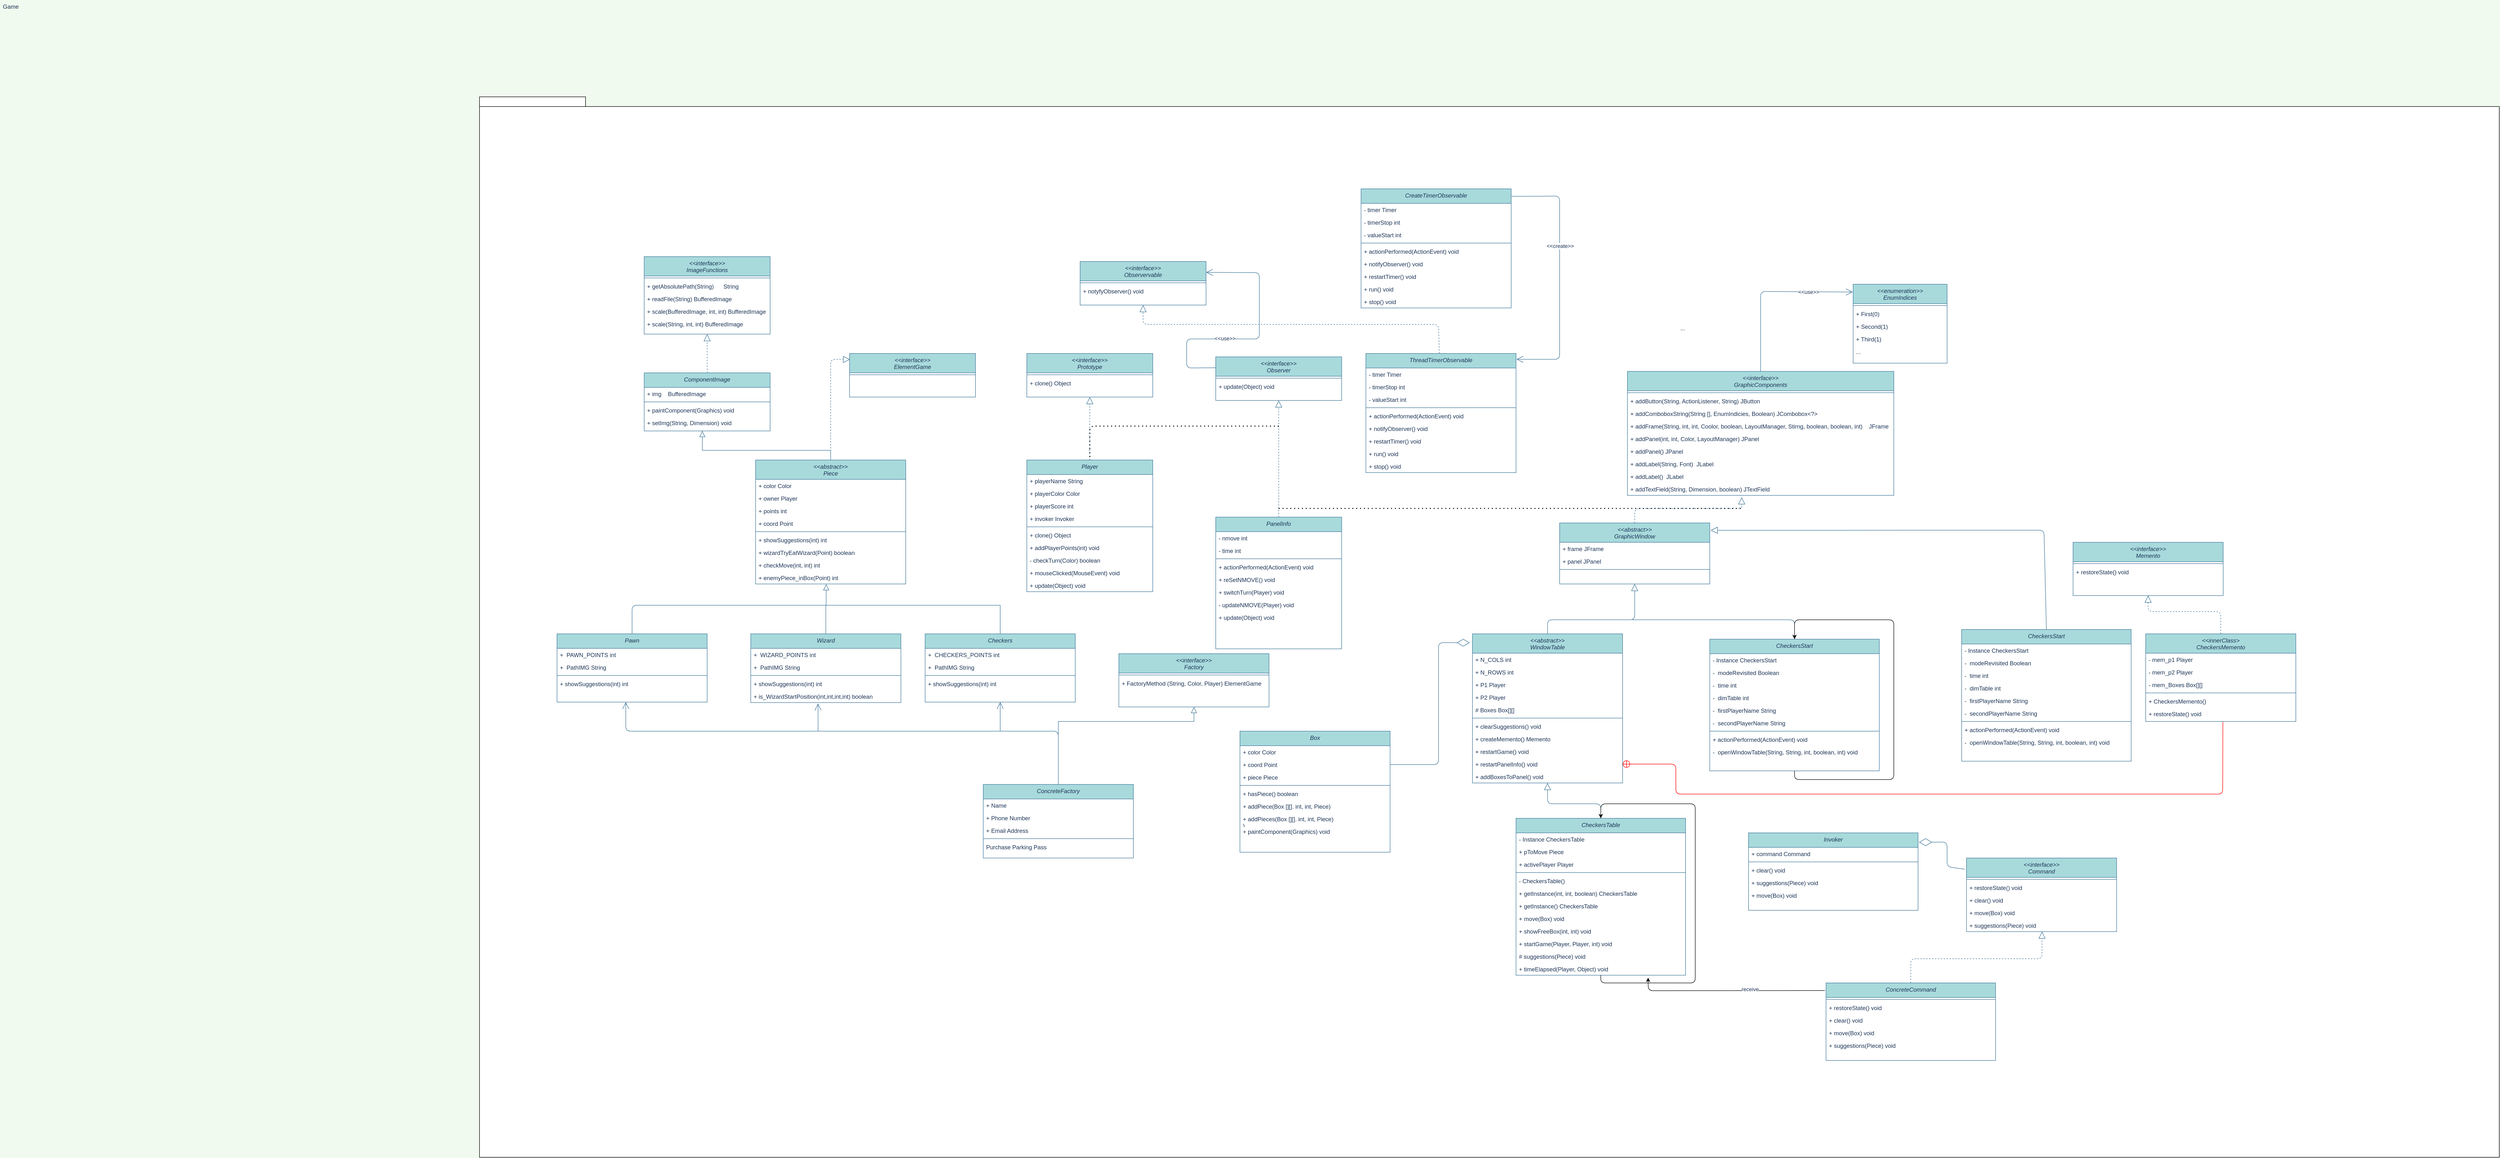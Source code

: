 <mxfile version="15.1.4" type="device"><diagram id="C5RBs43oDa-KdzZeNtuy" name="Page-1"><mxGraphModel dx="2839" dy="3000" grid="1" gridSize="10" guides="1" tooltips="1" connect="1" arrows="1" fold="1" page="1" pageScale="1" pageWidth="827" pageHeight="1169" background="#F1FAEE" math="0" shadow="0"><root><mxCell id="WIyWlLk6GJQsqaUBKTNV-0"/><mxCell id="WIyWlLk6GJQsqaUBKTNV-1" parent="WIyWlLk6GJQsqaUBKTNV-0"/><mxCell id="ty8vNZdOHzBEhD6hJM9Z-25" value="" style="endArrow=block;dashed=1;endFill=0;endSize=12;html=1;fontColor=#1D3557;strokeColor=#457B9D;fillColor=#A8DADC;" parent="WIyWlLk6GJQsqaUBKTNV-1" edge="1"><mxGeometry width="160" relative="1" as="geometry"><mxPoint x="130" y="-290" as="sourcePoint"/><mxPoint x="290" y="-290" as="targetPoint"/></mxGeometry></mxCell><mxCell id="ty8vNZdOHzBEhD6hJM9Z-117" value="" style="shape=folder;fontStyle=1;spacingTop=10;tabWidth=40;tabHeight=20;tabPosition=left;html=1;rounded=0;sketch=0;" parent="WIyWlLk6GJQsqaUBKTNV-1" vertex="1"><mxGeometry x="-350" y="-1930" width="4170" height="2190" as="geometry"/></mxCell><mxCell id="ty8vNZdOHzBEhD6hJM9Z-124" value="&lt;&lt;interface&gt;&gt;&#10;ImageFunctions" style="swimlane;fontStyle=2;align=center;verticalAlign=top;childLayout=stackLayout;horizontal=1;startSize=40;horizontalStack=0;resizeParent=1;resizeLast=0;collapsible=1;marginBottom=0;rounded=0;shadow=0;strokeWidth=1;fillColor=#A8DADC;strokeColor=#457B9D;fontColor=#1D3557;" parent="WIyWlLk6GJQsqaUBKTNV-1" vertex="1"><mxGeometry x="-10" y="-1600" width="260" height="160" as="geometry"><mxRectangle x="230" y="140" width="160" height="26" as="alternateBounds"/></mxGeometry></mxCell><mxCell id="ty8vNZdOHzBEhD6hJM9Z-125" value="" style="line;html=1;strokeWidth=1;align=left;verticalAlign=middle;spacingTop=-1;spacingLeft=3;spacingRight=3;rotatable=0;labelPosition=right;points=[];portConstraint=eastwest;fillColor=#A8DADC;strokeColor=#457B9D;fontColor=#1D3557;labelBackgroundColor=#F1FAEE;" parent="ty8vNZdOHzBEhD6hJM9Z-124" vertex="1"><mxGeometry y="40" width="260" height="8" as="geometry"/></mxCell><mxCell id="ty8vNZdOHzBEhD6hJM9Z-126" value="+ getAbsolutePath(String)      String" style="text;align=left;verticalAlign=top;spacingLeft=4;spacingRight=4;overflow=hidden;rotatable=0;points=[[0,0.5],[1,0.5]];portConstraint=eastwest;fontColor=#1D3557;" parent="ty8vNZdOHzBEhD6hJM9Z-124" vertex="1"><mxGeometry y="48" width="260" height="26" as="geometry"/></mxCell><mxCell id="ty8vNZdOHzBEhD6hJM9Z-127" value="+ readFile(String) BufferedImage" style="text;align=left;verticalAlign=top;spacingLeft=4;spacingRight=4;overflow=hidden;rotatable=0;points=[[0,0.5],[1,0.5]];portConstraint=eastwest;fontColor=#1D3557;" parent="ty8vNZdOHzBEhD6hJM9Z-124" vertex="1"><mxGeometry y="74" width="260" height="26" as="geometry"/></mxCell><mxCell id="ty8vNZdOHzBEhD6hJM9Z-128" value="+ scale(BufferedImage, int, int) BufferedImage" style="text;align=left;verticalAlign=top;spacingLeft=4;spacingRight=4;overflow=hidden;rotatable=0;points=[[0,0.5],[1,0.5]];portConstraint=eastwest;fontColor=#1D3557;" parent="ty8vNZdOHzBEhD6hJM9Z-124" vertex="1"><mxGeometry y="100" width="260" height="26" as="geometry"/></mxCell><mxCell id="ty8vNZdOHzBEhD6hJM9Z-129" value="+ scale(String, int, int) BufferedImage" style="text;align=left;verticalAlign=top;spacingLeft=4;spacingRight=4;overflow=hidden;rotatable=0;points=[[0,0.5],[1,0.5]];portConstraint=eastwest;fontColor=#1D3557;" parent="ty8vNZdOHzBEhD6hJM9Z-124" vertex="1"><mxGeometry y="126" width="260" height="26" as="geometry"/></mxCell><mxCell id="ty8vNZdOHzBEhD6hJM9Z-130" value="ComponentImage" style="swimlane;fontStyle=2;align=center;verticalAlign=top;childLayout=stackLayout;horizontal=1;startSize=30;horizontalStack=0;resizeParent=1;resizeLast=0;collapsible=1;marginBottom=0;rounded=0;shadow=0;strokeWidth=1;fillColor=#A8DADC;strokeColor=#457B9D;fontColor=#1D3557;" parent="WIyWlLk6GJQsqaUBKTNV-1" vertex="1"><mxGeometry x="-10" y="-1360" width="260" height="120" as="geometry"><mxRectangle x="230" y="140" width="160" height="26" as="alternateBounds"/></mxGeometry></mxCell><mxCell id="ty8vNZdOHzBEhD6hJM9Z-131" value="+ img    BufferedImage" style="text;align=left;verticalAlign=top;spacingLeft=4;spacingRight=4;overflow=hidden;rotatable=0;points=[[0,0.5],[1,0.5]];portConstraint=eastwest;fontColor=#1D3557;" parent="ty8vNZdOHzBEhD6hJM9Z-130" vertex="1"><mxGeometry y="30" width="260" height="26" as="geometry"/></mxCell><mxCell id="ty8vNZdOHzBEhD6hJM9Z-132" value="" style="line;html=1;strokeWidth=1;align=left;verticalAlign=middle;spacingTop=-1;spacingLeft=3;spacingRight=3;rotatable=0;labelPosition=right;points=[];portConstraint=eastwest;fillColor=#A8DADC;strokeColor=#457B9D;fontColor=#1D3557;labelBackgroundColor=#F1FAEE;" parent="ty8vNZdOHzBEhD6hJM9Z-130" vertex="1"><mxGeometry y="56" width="260" height="8" as="geometry"/></mxCell><mxCell id="ty8vNZdOHzBEhD6hJM9Z-133" value="+ paintComponent(Graphics) void" style="text;align=left;verticalAlign=top;spacingLeft=4;spacingRight=4;overflow=hidden;rotatable=0;points=[[0,0.5],[1,0.5]];portConstraint=eastwest;fontColor=#1D3557;" parent="ty8vNZdOHzBEhD6hJM9Z-130" vertex="1"><mxGeometry y="64" width="260" height="26" as="geometry"/></mxCell><mxCell id="ty8vNZdOHzBEhD6hJM9Z-134" value="+ setImg(String, Dimension) void" style="text;align=left;verticalAlign=top;spacingLeft=4;spacingRight=4;overflow=hidden;rotatable=0;points=[[0,0.5],[1,0.5]];portConstraint=eastwest;fontColor=#1D3557;" parent="ty8vNZdOHzBEhD6hJM9Z-130" vertex="1"><mxGeometry y="90" width="260" height="26" as="geometry"/></mxCell><mxCell id="ty8vNZdOHzBEhD6hJM9Z-135" value="" style="endArrow=block;dashed=1;endFill=0;endSize=12;html=1;fontColor=#1D3557;strokeColor=#457B9D;fillColor=#A8DADC;entryX=0.5;entryY=1;entryDx=0;entryDy=0;" parent="WIyWlLk6GJQsqaUBKTNV-1" source="ty8vNZdOHzBEhD6hJM9Z-130" target="ty8vNZdOHzBEhD6hJM9Z-124" edge="1"><mxGeometry width="160" relative="1" as="geometry"><mxPoint x="180" y="-1210" as="sourcePoint"/><mxPoint x="340" y="-1210" as="targetPoint"/></mxGeometry></mxCell><mxCell id="ty8vNZdOHzBEhD6hJM9Z-136" value="&lt;&lt;abstract&gt;&gt;&#10;Piece" style="swimlane;fontStyle=2;align=center;verticalAlign=top;childLayout=stackLayout;horizontal=1;startSize=40;horizontalStack=0;resizeParent=1;resizeLast=0;collapsible=1;marginBottom=0;rounded=0;shadow=0;strokeWidth=1;fillColor=#A8DADC;strokeColor=#457B9D;fontColor=#1D3557;" parent="WIyWlLk6GJQsqaUBKTNV-1" vertex="1"><mxGeometry x="220" y="-1180" width="310" height="256" as="geometry"><mxRectangle x="230" y="140" width="160" height="26" as="alternateBounds"/></mxGeometry></mxCell><mxCell id="ty8vNZdOHzBEhD6hJM9Z-137" value="+ color Color" style="text;align=left;verticalAlign=top;spacingLeft=4;spacingRight=4;overflow=hidden;rotatable=0;points=[[0,0.5],[1,0.5]];portConstraint=eastwest;fontColor=#1D3557;" parent="ty8vNZdOHzBEhD6hJM9Z-136" vertex="1"><mxGeometry y="40" width="310" height="26" as="geometry"/></mxCell><mxCell id="ty8vNZdOHzBEhD6hJM9Z-138" value="+ owner Player" style="text;align=left;verticalAlign=top;spacingLeft=4;spacingRight=4;overflow=hidden;rotatable=0;points=[[0,0.5],[1,0.5]];portConstraint=eastwest;rounded=0;shadow=0;html=0;fontColor=#1D3557;" parent="ty8vNZdOHzBEhD6hJM9Z-136" vertex="1"><mxGeometry y="66" width="310" height="26" as="geometry"/></mxCell><mxCell id="ty8vNZdOHzBEhD6hJM9Z-139" value="+ points int" style="text;align=left;verticalAlign=top;spacingLeft=4;spacingRight=4;overflow=hidden;rotatable=0;points=[[0,0.5],[1,0.5]];portConstraint=eastwest;rounded=0;shadow=0;html=0;fontColor=#1D3557;" parent="ty8vNZdOHzBEhD6hJM9Z-136" vertex="1"><mxGeometry y="92" width="310" height="26" as="geometry"/></mxCell><mxCell id="ty8vNZdOHzBEhD6hJM9Z-140" value="+ coord Point" style="text;align=left;verticalAlign=top;spacingLeft=4;spacingRight=4;overflow=hidden;rotatable=0;points=[[0,0.5],[1,0.5]];portConstraint=eastwest;rounded=0;shadow=0;html=0;fontColor=#1D3557;" parent="ty8vNZdOHzBEhD6hJM9Z-136" vertex="1"><mxGeometry y="118" width="310" height="26" as="geometry"/></mxCell><mxCell id="ty8vNZdOHzBEhD6hJM9Z-141" value="" style="line;html=1;strokeWidth=1;align=left;verticalAlign=middle;spacingTop=-1;spacingLeft=3;spacingRight=3;rotatable=0;labelPosition=right;points=[];portConstraint=eastwest;fillColor=#A8DADC;strokeColor=#457B9D;fontColor=#1D3557;labelBackgroundColor=#F1FAEE;" parent="ty8vNZdOHzBEhD6hJM9Z-136" vertex="1"><mxGeometry y="144" width="310" height="8" as="geometry"/></mxCell><mxCell id="ty8vNZdOHzBEhD6hJM9Z-142" value="+ showSuggestions(int) int" style="text;align=left;verticalAlign=top;spacingLeft=4;spacingRight=4;overflow=hidden;rotatable=0;points=[[0,0.5],[1,0.5]];portConstraint=eastwest;fontColor=#1D3557;" parent="ty8vNZdOHzBEhD6hJM9Z-136" vertex="1"><mxGeometry y="152" width="310" height="26" as="geometry"/></mxCell><mxCell id="ty8vNZdOHzBEhD6hJM9Z-143" value="+ wizardTryEatWizard(Point) boolean" style="text;align=left;verticalAlign=top;spacingLeft=4;spacingRight=4;overflow=hidden;rotatable=0;points=[[0,0.5],[1,0.5]];portConstraint=eastwest;fontColor=#1D3557;" parent="ty8vNZdOHzBEhD6hJM9Z-136" vertex="1"><mxGeometry y="178" width="310" height="26" as="geometry"/></mxCell><mxCell id="ty8vNZdOHzBEhD6hJM9Z-144" value="+ checkMove(int, int) int" style="text;align=left;verticalAlign=top;spacingLeft=4;spacingRight=4;overflow=hidden;rotatable=0;points=[[0,0.5],[1,0.5]];portConstraint=eastwest;fontColor=#1D3557;" parent="ty8vNZdOHzBEhD6hJM9Z-136" vertex="1"><mxGeometry y="204" width="310" height="26" as="geometry"/></mxCell><mxCell id="ty8vNZdOHzBEhD6hJM9Z-145" value="+ enemyPiece_inBox(Point) int" style="text;align=left;verticalAlign=top;spacingLeft=4;spacingRight=4;overflow=hidden;rotatable=0;points=[[0,0.5],[1,0.5]];portConstraint=eastwest;fontColor=#1D3557;" parent="ty8vNZdOHzBEhD6hJM9Z-136" vertex="1"><mxGeometry y="230" width="310" height="26" as="geometry"/></mxCell><mxCell id="ty8vNZdOHzBEhD6hJM9Z-146" value="Pawn" style="swimlane;fontStyle=2;align=center;verticalAlign=top;childLayout=stackLayout;horizontal=1;startSize=30;horizontalStack=0;resizeParent=1;resizeLast=0;collapsible=1;marginBottom=0;rounded=0;shadow=0;strokeWidth=1;fillColor=#A8DADC;strokeColor=#457B9D;fontColor=#1D3557;" parent="WIyWlLk6GJQsqaUBKTNV-1" vertex="1"><mxGeometry x="-190" y="-821" width="310" height="141" as="geometry"><mxRectangle x="230" y="140" width="160" height="26" as="alternateBounds"/></mxGeometry></mxCell><mxCell id="ty8vNZdOHzBEhD6hJM9Z-147" value="+  PAWN_POINTS int" style="text;align=left;verticalAlign=top;spacingLeft=4;spacingRight=4;overflow=hidden;rotatable=0;points=[[0,0.5],[1,0.5]];portConstraint=eastwest;fontColor=#1D3557;" parent="ty8vNZdOHzBEhD6hJM9Z-146" vertex="1"><mxGeometry y="30" width="310" height="26" as="geometry"/></mxCell><mxCell id="ty8vNZdOHzBEhD6hJM9Z-148" value="+  PathIMG String" style="text;align=left;verticalAlign=top;spacingLeft=4;spacingRight=4;overflow=hidden;rotatable=0;points=[[0,0.5],[1,0.5]];portConstraint=eastwest;fontColor=#1D3557;" parent="ty8vNZdOHzBEhD6hJM9Z-146" vertex="1"><mxGeometry y="56" width="310" height="26" as="geometry"/></mxCell><mxCell id="ty8vNZdOHzBEhD6hJM9Z-149" value="" style="line;html=1;strokeWidth=1;align=left;verticalAlign=middle;spacingTop=-1;spacingLeft=3;spacingRight=3;rotatable=0;labelPosition=right;points=[];portConstraint=eastwest;fillColor=#A8DADC;strokeColor=#457B9D;fontColor=#1D3557;labelBackgroundColor=#F1FAEE;" parent="ty8vNZdOHzBEhD6hJM9Z-146" vertex="1"><mxGeometry y="82" width="310" height="8" as="geometry"/></mxCell><mxCell id="ty8vNZdOHzBEhD6hJM9Z-150" value="+ showSuggestions(int) int" style="text;align=left;verticalAlign=top;spacingLeft=4;spacingRight=4;overflow=hidden;rotatable=0;points=[[0,0.5],[1,0.5]];portConstraint=eastwest;fontColor=#1D3557;" parent="ty8vNZdOHzBEhD6hJM9Z-146" vertex="1"><mxGeometry y="90" width="310" height="26" as="geometry"/></mxCell><mxCell id="ty8vNZdOHzBEhD6hJM9Z-151" value="Wizard" style="swimlane;fontStyle=2;align=center;verticalAlign=top;childLayout=stackLayout;horizontal=1;startSize=30;horizontalStack=0;resizeParent=1;resizeLast=0;collapsible=1;marginBottom=0;rounded=0;shadow=0;strokeWidth=1;fillColor=#A8DADC;strokeColor=#457B9D;fontColor=#1D3557;" parent="WIyWlLk6GJQsqaUBKTNV-1" vertex="1"><mxGeometry x="210" y="-821" width="310" height="142" as="geometry"><mxRectangle x="230" y="140" width="160" height="26" as="alternateBounds"/></mxGeometry></mxCell><mxCell id="ty8vNZdOHzBEhD6hJM9Z-152" value="+  WIZARD_POINTS int" style="text;align=left;verticalAlign=top;spacingLeft=4;spacingRight=4;overflow=hidden;rotatable=0;points=[[0,0.5],[1,0.5]];portConstraint=eastwest;fontColor=#1D3557;" parent="ty8vNZdOHzBEhD6hJM9Z-151" vertex="1"><mxGeometry y="30" width="310" height="26" as="geometry"/></mxCell><mxCell id="ty8vNZdOHzBEhD6hJM9Z-153" value="+  PathIMG String" style="text;align=left;verticalAlign=top;spacingLeft=4;spacingRight=4;overflow=hidden;rotatable=0;points=[[0,0.5],[1,0.5]];portConstraint=eastwest;fontColor=#1D3557;" parent="ty8vNZdOHzBEhD6hJM9Z-151" vertex="1"><mxGeometry y="56" width="310" height="26" as="geometry"/></mxCell><mxCell id="ty8vNZdOHzBEhD6hJM9Z-154" value="" style="line;html=1;strokeWidth=1;align=left;verticalAlign=middle;spacingTop=-1;spacingLeft=3;spacingRight=3;rotatable=0;labelPosition=right;points=[];portConstraint=eastwest;fillColor=#A8DADC;strokeColor=#457B9D;fontColor=#1D3557;labelBackgroundColor=#F1FAEE;" parent="ty8vNZdOHzBEhD6hJM9Z-151" vertex="1"><mxGeometry y="82" width="310" height="8" as="geometry"/></mxCell><mxCell id="ty8vNZdOHzBEhD6hJM9Z-155" value="+ showSuggestions(int) int" style="text;align=left;verticalAlign=top;spacingLeft=4;spacingRight=4;overflow=hidden;rotatable=0;points=[[0,0.5],[1,0.5]];portConstraint=eastwest;fontColor=#1D3557;" parent="ty8vNZdOHzBEhD6hJM9Z-151" vertex="1"><mxGeometry y="90" width="310" height="26" as="geometry"/></mxCell><mxCell id="ty8vNZdOHzBEhD6hJM9Z-156" value="+ is_WizardStartPosition(int,int,int,int) boolean" style="text;align=left;verticalAlign=top;spacingLeft=4;spacingRight=4;overflow=hidden;rotatable=0;points=[[0,0.5],[1,0.5]];portConstraint=eastwest;fontColor=#1D3557;" parent="ty8vNZdOHzBEhD6hJM9Z-151" vertex="1"><mxGeometry y="116" width="310" height="26" as="geometry"/></mxCell><mxCell id="ty8vNZdOHzBEhD6hJM9Z-157" value="Checkers" style="swimlane;fontStyle=2;align=center;verticalAlign=top;childLayout=stackLayout;horizontal=1;startSize=30;horizontalStack=0;resizeParent=1;resizeLast=0;collapsible=1;marginBottom=0;rounded=0;shadow=0;strokeWidth=1;fillColor=#A8DADC;strokeColor=#457B9D;fontColor=#1D3557;" parent="WIyWlLk6GJQsqaUBKTNV-1" vertex="1"><mxGeometry x="570" y="-821" width="310" height="141" as="geometry"><mxRectangle x="230" y="140" width="160" height="26" as="alternateBounds"/></mxGeometry></mxCell><mxCell id="ty8vNZdOHzBEhD6hJM9Z-158" value="+  CHECKERS_POINTS int" style="text;align=left;verticalAlign=top;spacingLeft=4;spacingRight=4;overflow=hidden;rotatable=0;points=[[0,0.5],[1,0.5]];portConstraint=eastwest;fontColor=#1D3557;" parent="ty8vNZdOHzBEhD6hJM9Z-157" vertex="1"><mxGeometry y="30" width="310" height="26" as="geometry"/></mxCell><mxCell id="ty8vNZdOHzBEhD6hJM9Z-159" value="+  PathIMG String" style="text;align=left;verticalAlign=top;spacingLeft=4;spacingRight=4;overflow=hidden;rotatable=0;points=[[0,0.5],[1,0.5]];portConstraint=eastwest;fontColor=#1D3557;" parent="ty8vNZdOHzBEhD6hJM9Z-157" vertex="1"><mxGeometry y="56" width="310" height="26" as="geometry"/></mxCell><mxCell id="ty8vNZdOHzBEhD6hJM9Z-160" value="" style="line;html=1;strokeWidth=1;align=left;verticalAlign=middle;spacingTop=-1;spacingLeft=3;spacingRight=3;rotatable=0;labelPosition=right;points=[];portConstraint=eastwest;fillColor=#A8DADC;strokeColor=#457B9D;fontColor=#1D3557;labelBackgroundColor=#F1FAEE;" parent="ty8vNZdOHzBEhD6hJM9Z-157" vertex="1"><mxGeometry y="82" width="310" height="8" as="geometry"/></mxCell><mxCell id="ty8vNZdOHzBEhD6hJM9Z-161" value="+ showSuggestions(int) int" style="text;align=left;verticalAlign=top;spacingLeft=4;spacingRight=4;overflow=hidden;rotatable=0;points=[[0,0.5],[1,0.5]];portConstraint=eastwest;fontColor=#1D3557;" parent="ty8vNZdOHzBEhD6hJM9Z-157" vertex="1"><mxGeometry y="90" width="310" height="26" as="geometry"/></mxCell><mxCell id="ty8vNZdOHzBEhD6hJM9Z-162" value="" style="endArrow=block;endSize=10;endFill=0;shadow=0;strokeWidth=1;rounded=0;edgeStyle=elbowEdgeStyle;elbow=vertical;strokeColor=#457B9D;fontColor=#1D3557;labelBackgroundColor=#F1FAEE;entryX=0.47;entryY=1.019;entryDx=0;entryDy=0;entryPerimeter=0;exitX=0.5;exitY=0;exitDx=0;exitDy=0;" parent="WIyWlLk6GJQsqaUBKTNV-1" source="ty8vNZdOHzBEhD6hJM9Z-157" target="ty8vNZdOHzBEhD6hJM9Z-145" edge="1"><mxGeometry width="160" relative="1" as="geometry"><mxPoint x="640" y="-836.0" as="sourcePoint"/><mxPoint x="350" y="-930" as="targetPoint"/><Array as="points"><mxPoint x="440" y="-880"/></Array></mxGeometry></mxCell><mxCell id="ty8vNZdOHzBEhD6hJM9Z-163" value="" style="endArrow=none;html=1;fontColor=#1D3557;strokeColor=#457B9D;fillColor=#A8DADC;exitX=0.5;exitY=0;exitDx=0;exitDy=0;" parent="WIyWlLk6GJQsqaUBKTNV-1" source="ty8vNZdOHzBEhD6hJM9Z-151" edge="1"><mxGeometry width="50" height="50" relative="1" as="geometry"><mxPoint x="310" y="-820" as="sourcePoint"/><mxPoint x="365" y="-880" as="targetPoint"/></mxGeometry></mxCell><mxCell id="ty8vNZdOHzBEhD6hJM9Z-164" value="" style="endArrow=none;html=1;fontColor=#1D3557;strokeColor=#457B9D;fillColor=#A8DADC;exitX=0.5;exitY=0;exitDx=0;exitDy=0;" parent="WIyWlLk6GJQsqaUBKTNV-1" source="ty8vNZdOHzBEhD6hJM9Z-146" edge="1"><mxGeometry width="50" height="50" relative="1" as="geometry"><mxPoint y="-850" as="sourcePoint"/><mxPoint x="370" y="-880" as="targetPoint"/><Array as="points"><mxPoint x="-35" y="-880"/></Array></mxGeometry></mxCell><mxCell id="ty8vNZdOHzBEhD6hJM9Z-165" value="" style="endArrow=block;endSize=10;endFill=0;shadow=0;strokeWidth=1;rounded=0;edgeStyle=elbowEdgeStyle;elbow=vertical;strokeColor=#457B9D;fontColor=#1D3557;labelBackgroundColor=#F1FAEE;exitX=0.5;exitY=0;exitDx=0;exitDy=0;" parent="WIyWlLk6GJQsqaUBKTNV-1" source="ty8vNZdOHzBEhD6hJM9Z-136" edge="1"><mxGeometry width="160" relative="1" as="geometry"><mxPoint x="169.3" y="-1106.49" as="sourcePoint"/><mxPoint x="110.0" y="-1240" as="targetPoint"/><Array as="points"><mxPoint x="210" y="-1200"/></Array></mxGeometry></mxCell><mxCell id="ty8vNZdOHzBEhD6hJM9Z-166" value="&lt;&lt;interface&gt;&gt;&#10;Factory" style="swimlane;fontStyle=2;align=center;verticalAlign=top;childLayout=stackLayout;horizontal=1;startSize=40;horizontalStack=0;resizeParent=1;resizeLast=0;collapsible=1;marginBottom=0;rounded=0;shadow=0;strokeWidth=1;fillColor=#A8DADC;strokeColor=#457B9D;fontColor=#1D3557;" parent="WIyWlLk6GJQsqaUBKTNV-1" vertex="1"><mxGeometry x="970" y="-780" width="310" height="110" as="geometry"><mxRectangle x="230" y="140" width="160" height="26" as="alternateBounds"/></mxGeometry></mxCell><mxCell id="ty8vNZdOHzBEhD6hJM9Z-167" value="" style="line;html=1;strokeWidth=1;align=left;verticalAlign=middle;spacingTop=-1;spacingLeft=3;spacingRight=3;rotatable=0;labelPosition=right;points=[];portConstraint=eastwest;fillColor=#A8DADC;strokeColor=#457B9D;fontColor=#1D3557;labelBackgroundColor=#F1FAEE;" parent="ty8vNZdOHzBEhD6hJM9Z-166" vertex="1"><mxGeometry y="40" width="310" height="8" as="geometry"/></mxCell><mxCell id="ty8vNZdOHzBEhD6hJM9Z-168" value="+ FactoryMethod (String, Color, Player) ElementGame" style="text;align=left;verticalAlign=top;spacingLeft=4;spacingRight=4;overflow=hidden;rotatable=0;points=[[0,0.5],[1,0.5]];portConstraint=eastwest;fontColor=#1D3557;" parent="ty8vNZdOHzBEhD6hJM9Z-166" vertex="1"><mxGeometry y="48" width="310" height="26" as="geometry"/></mxCell><mxCell id="ty8vNZdOHzBEhD6hJM9Z-169" value="ConcreteFactory" style="swimlane;fontStyle=2;align=center;verticalAlign=top;childLayout=stackLayout;horizontal=1;startSize=30;horizontalStack=0;resizeParent=1;resizeLast=0;collapsible=1;marginBottom=0;rounded=0;shadow=0;strokeWidth=1;fillColor=#A8DADC;strokeColor=#457B9D;fontColor=#1D3557;" parent="WIyWlLk6GJQsqaUBKTNV-1" vertex="1"><mxGeometry x="690" y="-510" width="310" height="152" as="geometry"><mxRectangle x="230" y="140" width="160" height="26" as="alternateBounds"/></mxGeometry></mxCell><mxCell id="ty8vNZdOHzBEhD6hJM9Z-170" value="+ Name" style="text;align=left;verticalAlign=top;spacingLeft=4;spacingRight=4;overflow=hidden;rotatable=0;points=[[0,0.5],[1,0.5]];portConstraint=eastwest;fontColor=#1D3557;" parent="ty8vNZdOHzBEhD6hJM9Z-169" vertex="1"><mxGeometry y="30" width="310" height="26" as="geometry"/></mxCell><mxCell id="ty8vNZdOHzBEhD6hJM9Z-171" value="+ Phone Number" style="text;align=left;verticalAlign=top;spacingLeft=4;spacingRight=4;overflow=hidden;rotatable=0;points=[[0,0.5],[1,0.5]];portConstraint=eastwest;rounded=0;shadow=0;html=0;fontColor=#1D3557;" parent="ty8vNZdOHzBEhD6hJM9Z-169" vertex="1"><mxGeometry y="56" width="310" height="26" as="geometry"/></mxCell><mxCell id="ty8vNZdOHzBEhD6hJM9Z-172" value="+ Email Address" style="text;align=left;verticalAlign=top;spacingLeft=4;spacingRight=4;overflow=hidden;rotatable=0;points=[[0,0.5],[1,0.5]];portConstraint=eastwest;rounded=0;shadow=0;html=0;fontColor=#1D3557;" parent="ty8vNZdOHzBEhD6hJM9Z-169" vertex="1"><mxGeometry y="82" width="310" height="26" as="geometry"/></mxCell><mxCell id="ty8vNZdOHzBEhD6hJM9Z-173" value="" style="line;html=1;strokeWidth=1;align=left;verticalAlign=middle;spacingTop=-1;spacingLeft=3;spacingRight=3;rotatable=0;labelPosition=right;points=[];portConstraint=eastwest;fillColor=#A8DADC;strokeColor=#457B9D;fontColor=#1D3557;labelBackgroundColor=#F1FAEE;" parent="ty8vNZdOHzBEhD6hJM9Z-169" vertex="1"><mxGeometry y="108" width="310" height="8" as="geometry"/></mxCell><mxCell id="ty8vNZdOHzBEhD6hJM9Z-174" value="Purchase Parking Pass" style="text;align=left;verticalAlign=top;spacingLeft=4;spacingRight=4;overflow=hidden;rotatable=0;points=[[0,0.5],[1,0.5]];portConstraint=eastwest;fontColor=#1D3557;" parent="ty8vNZdOHzBEhD6hJM9Z-169" vertex="1"><mxGeometry y="116" width="310" height="26" as="geometry"/></mxCell><mxCell id="ty8vNZdOHzBEhD6hJM9Z-175" value="" style="endArrow=block;endSize=10;endFill=0;shadow=0;strokeWidth=1;rounded=0;edgeStyle=elbowEdgeStyle;elbow=vertical;fontColor=#1D3557;labelBackgroundColor=#F1FAEE;exitX=0.5;exitY=0;exitDx=0;exitDy=0;entryX=0.5;entryY=1;entryDx=0;entryDy=0;strokeColor=#457B9D;" parent="WIyWlLk6GJQsqaUBKTNV-1" source="ty8vNZdOHzBEhD6hJM9Z-169" target="ty8vNZdOHzBEhD6hJM9Z-166" edge="1"><mxGeometry width="160" relative="1" as="geometry"><mxPoint x="1030" y="-950" as="sourcePoint"/><mxPoint x="1185" y="-820" as="targetPoint"/><Array as="points"><mxPoint x="845" y="-640"/><mxPoint x="980" y="-670"/><mxPoint x="960" y="-840"/><mxPoint x="1120" y="-850"/></Array></mxGeometry></mxCell><mxCell id="ty8vNZdOHzBEhD6hJM9Z-176" value="" style="endArrow=open;endFill=1;endSize=12;html=1;fontColor=#1D3557;strokeColor=#457B9D;fillColor=#A8DADC;" parent="WIyWlLk6GJQsqaUBKTNV-1" edge="1"><mxGeometry width="160" relative="1" as="geometry"><mxPoint x="845" y="-510" as="sourcePoint"/><mxPoint x="-48" y="-680" as="targetPoint"/><Array as="points"><mxPoint x="845" y="-620"/><mxPoint x="-48" y="-620"/></Array></mxGeometry></mxCell><mxCell id="ty8vNZdOHzBEhD6hJM9Z-177" value="" style="endArrow=open;endFill=1;endSize=12;html=1;fontColor=#1D3557;strokeColor=#457B9D;fillColor=#A8DADC;entryX=0.5;entryY=1;entryDx=0;entryDy=0;" parent="WIyWlLk6GJQsqaUBKTNV-1" target="ty8vNZdOHzBEhD6hJM9Z-157" edge="1"><mxGeometry width="160" relative="1" as="geometry"><mxPoint x="725" y="-620" as="sourcePoint"/><mxPoint x="840" y="-740" as="targetPoint"/></mxGeometry></mxCell><mxCell id="ty8vNZdOHzBEhD6hJM9Z-178" value="" style="endArrow=open;endFill=1;endSize=12;html=1;fontColor=#1D3557;strokeColor=#457B9D;fillColor=#A8DADC;entryX=0.448;entryY=1.077;entryDx=0;entryDy=0;entryPerimeter=0;" parent="WIyWlLk6GJQsqaUBKTNV-1" target="ty8vNZdOHzBEhD6hJM9Z-156" edge="1"><mxGeometry width="160" relative="1" as="geometry"><mxPoint x="349" y="-620" as="sourcePoint"/><mxPoint x="350" y="-670" as="targetPoint"/></mxGeometry></mxCell><mxCell id="ty8vNZdOHzBEhD6hJM9Z-179" value="&lt;&lt;interface&gt;&gt;&#10;ElementGame" style="swimlane;fontStyle=2;align=center;verticalAlign=top;childLayout=stackLayout;horizontal=1;startSize=40;horizontalStack=0;resizeParent=1;resizeLast=0;collapsible=1;marginBottom=0;rounded=0;shadow=0;strokeWidth=1;fillColor=#A8DADC;strokeColor=#457B9D;fontColor=#1D3557;" parent="WIyWlLk6GJQsqaUBKTNV-1" vertex="1"><mxGeometry x="414" y="-1400" width="260" height="90" as="geometry"><mxRectangle x="230" y="140" width="160" height="26" as="alternateBounds"/></mxGeometry></mxCell><mxCell id="ty8vNZdOHzBEhD6hJM9Z-180" value="" style="line;html=1;strokeWidth=1;align=left;verticalAlign=middle;spacingTop=-1;spacingLeft=3;spacingRight=3;rotatable=0;labelPosition=right;points=[];portConstraint=eastwest;fillColor=#A8DADC;strokeColor=#457B9D;fontColor=#1D3557;labelBackgroundColor=#F1FAEE;" parent="ty8vNZdOHzBEhD6hJM9Z-179" vertex="1"><mxGeometry y="40" width="260" height="8" as="geometry"/></mxCell><mxCell id="ty8vNZdOHzBEhD6hJM9Z-181" value="" style="endArrow=block;dashed=1;endFill=0;endSize=12;html=1;fontColor=#1D3557;strokeColor=#457B9D;fillColor=#A8DADC;entryX=0.004;entryY=0.138;entryDx=0;entryDy=0;entryPerimeter=0;exitX=0.5;exitY=0;exitDx=0;exitDy=0;" parent="WIyWlLk6GJQsqaUBKTNV-1" source="ty8vNZdOHzBEhD6hJM9Z-136" target="ty8vNZdOHzBEhD6hJM9Z-179" edge="1"><mxGeometry width="160" relative="1" as="geometry"><mxPoint x="130" y="-1350" as="sourcePoint"/><mxPoint x="130" y="-1410" as="targetPoint"/><Array as="points"><mxPoint x="375" y="-1388"/></Array></mxGeometry></mxCell><mxCell id="ty8vNZdOHzBEhD6hJM9Z-182" value="Game" style="text;strokeColor=none;fillColor=none;align=left;verticalAlign=top;spacingLeft=4;spacingRight=4;overflow=hidden;rotatable=0;points=[[0,0.5],[1,0.5]];portConstraint=eastwest;rounded=0;sketch=0;fontColor=#1D3557;" parent="WIyWlLk6GJQsqaUBKTNV-1" vertex="1"><mxGeometry x="-1340" y="-2130" width="60" height="26" as="geometry"/></mxCell><mxCell id="ty8vNZdOHzBEhD6hJM9Z-183" value="Player" style="swimlane;fontStyle=2;align=center;verticalAlign=top;childLayout=stackLayout;horizontal=1;startSize=30;horizontalStack=0;resizeParent=1;resizeLast=0;collapsible=1;marginBottom=0;rounded=0;shadow=0;strokeWidth=1;fillColor=#A8DADC;strokeColor=#457B9D;fontColor=#1D3557;direction=east;" parent="WIyWlLk6GJQsqaUBKTNV-1" vertex="1"><mxGeometry x="780" y="-1180" width="260" height="272" as="geometry"><mxRectangle x="780" y="-1180" width="160" height="26" as="alternateBounds"/></mxGeometry></mxCell><mxCell id="ty8vNZdOHzBEhD6hJM9Z-184" value="+ playerName String" style="text;align=left;verticalAlign=top;spacingLeft=4;spacingRight=4;overflow=hidden;rotatable=0;points=[[0,0.5],[1,0.5]];portConstraint=eastwest;fontColor=#1D3557;" parent="ty8vNZdOHzBEhD6hJM9Z-183" vertex="1"><mxGeometry y="30" width="260" height="26" as="geometry"/></mxCell><mxCell id="ty8vNZdOHzBEhD6hJM9Z-188" value="+ playerColor Color" style="text;align=left;verticalAlign=top;spacingLeft=4;spacingRight=4;overflow=hidden;rotatable=0;points=[[0,0.5],[1,0.5]];portConstraint=eastwest;fontColor=#1D3557;" parent="ty8vNZdOHzBEhD6hJM9Z-183" vertex="1"><mxGeometry y="56" width="260" height="26" as="geometry"/></mxCell><mxCell id="ty8vNZdOHzBEhD6hJM9Z-189" value="+ playerScore int" style="text;align=left;verticalAlign=top;spacingLeft=4;spacingRight=4;overflow=hidden;rotatable=0;points=[[0,0.5],[1,0.5]];portConstraint=eastwest;fontColor=#1D3557;" parent="ty8vNZdOHzBEhD6hJM9Z-183" vertex="1"><mxGeometry y="82" width="260" height="26" as="geometry"/></mxCell><mxCell id="ty8vNZdOHzBEhD6hJM9Z-190" value="+ invoker Invoker" style="text;align=left;verticalAlign=top;spacingLeft=4;spacingRight=4;overflow=hidden;rotatable=0;points=[[0,0.5],[1,0.5]];portConstraint=eastwest;fontColor=#1D3557;" parent="ty8vNZdOHzBEhD6hJM9Z-183" vertex="1"><mxGeometry y="108" width="260" height="26" as="geometry"/></mxCell><mxCell id="ty8vNZdOHzBEhD6hJM9Z-185" value="" style="line;html=1;strokeWidth=1;align=left;verticalAlign=middle;spacingTop=-1;spacingLeft=3;spacingRight=3;rotatable=0;labelPosition=right;points=[];portConstraint=eastwest;fillColor=#A8DADC;strokeColor=#457B9D;fontColor=#1D3557;labelBackgroundColor=#F1FAEE;" parent="ty8vNZdOHzBEhD6hJM9Z-183" vertex="1"><mxGeometry y="134" width="260" height="8" as="geometry"/></mxCell><mxCell id="ty8vNZdOHzBEhD6hJM9Z-191" value="+ clone() Object" style="text;align=left;verticalAlign=top;spacingLeft=4;spacingRight=4;overflow=hidden;rotatable=0;points=[[0,0.5],[1,0.5]];portConstraint=eastwest;fontColor=#1D3557;" parent="ty8vNZdOHzBEhD6hJM9Z-183" vertex="1"><mxGeometry y="142" width="260" height="26" as="geometry"/></mxCell><mxCell id="ty8vNZdOHzBEhD6hJM9Z-186" value="+ addPlayerPoints(int) void" style="text;align=left;verticalAlign=top;spacingLeft=4;spacingRight=4;overflow=hidden;rotatable=0;points=[[0,0.5],[1,0.5]];portConstraint=eastwest;fontColor=#1D3557;" parent="ty8vNZdOHzBEhD6hJM9Z-183" vertex="1"><mxGeometry y="168" width="260" height="26" as="geometry"/></mxCell><mxCell id="ty8vNZdOHzBEhD6hJM9Z-193" value="- checkTurn(Color) boolean" style="text;align=left;verticalAlign=top;spacingLeft=4;spacingRight=4;overflow=hidden;rotatable=0;points=[[0,0.5],[1,0.5]];portConstraint=eastwest;fontColor=#1D3557;" parent="ty8vNZdOHzBEhD6hJM9Z-183" vertex="1"><mxGeometry y="194" width="260" height="26" as="geometry"/></mxCell><mxCell id="ty8vNZdOHzBEhD6hJM9Z-192" value="+ mouseClicked(MouseEvent) void" style="text;align=left;verticalAlign=top;spacingLeft=4;spacingRight=4;overflow=hidden;rotatable=0;points=[[0,0.5],[1,0.5]];portConstraint=eastwest;fontColor=#1D3557;" parent="ty8vNZdOHzBEhD6hJM9Z-183" vertex="1"><mxGeometry y="220" width="260" height="26" as="geometry"/></mxCell><mxCell id="ty8vNZdOHzBEhD6hJM9Z-187" value="+ update(Object) void" style="text;align=left;verticalAlign=top;spacingLeft=4;spacingRight=4;overflow=hidden;rotatable=0;points=[[0,0.5],[1,0.5]];portConstraint=eastwest;fontColor=#1D3557;" parent="ty8vNZdOHzBEhD6hJM9Z-183" vertex="1"><mxGeometry y="246" width="260" height="26" as="geometry"/></mxCell><mxCell id="ty8vNZdOHzBEhD6hJM9Z-194" value="&lt;&lt;interface&gt;&gt;&#10;Prototype" style="swimlane;fontStyle=2;align=center;verticalAlign=top;childLayout=stackLayout;horizontal=1;startSize=40;horizontalStack=0;resizeParent=1;resizeLast=0;collapsible=1;marginBottom=0;rounded=0;shadow=0;strokeWidth=1;fillColor=#A8DADC;strokeColor=#457B9D;fontColor=#1D3557;" parent="WIyWlLk6GJQsqaUBKTNV-1" vertex="1"><mxGeometry x="780" y="-1400" width="260" height="90" as="geometry"><mxRectangle x="230" y="140" width="160" height="26" as="alternateBounds"/></mxGeometry></mxCell><mxCell id="ty8vNZdOHzBEhD6hJM9Z-195" value="" style="line;html=1;strokeWidth=1;align=left;verticalAlign=middle;spacingTop=-1;spacingLeft=3;spacingRight=3;rotatable=0;labelPosition=right;points=[];portConstraint=eastwest;fillColor=#A8DADC;strokeColor=#457B9D;fontColor=#1D3557;labelBackgroundColor=#F1FAEE;" parent="ty8vNZdOHzBEhD6hJM9Z-194" vertex="1"><mxGeometry y="40" width="260" height="8" as="geometry"/></mxCell><mxCell id="ty8vNZdOHzBEhD6hJM9Z-198" value="+ clone() Object" style="text;align=left;verticalAlign=top;spacingLeft=4;spacingRight=4;overflow=hidden;rotatable=0;points=[[0,0.5],[1,0.5]];portConstraint=eastwest;fontColor=#1D3557;" parent="ty8vNZdOHzBEhD6hJM9Z-194" vertex="1"><mxGeometry y="48" width="260" height="26" as="geometry"/></mxCell><mxCell id="ty8vNZdOHzBEhD6hJM9Z-197" value="" style="endArrow=block;dashed=1;endFill=0;endSize=12;html=1;fontColor=#1D3557;strokeColor=#457B9D;fillColor=#A8DADC;entryX=0.5;entryY=1;entryDx=0;entryDy=0;exitX=0.5;exitY=0;exitDx=0;exitDy=0;" parent="WIyWlLk6GJQsqaUBKTNV-1" source="ty8vNZdOHzBEhD6hJM9Z-183" target="ty8vNZdOHzBEhD6hJM9Z-194" edge="1"><mxGeometry width="160" relative="1" as="geometry"><mxPoint x="850" y="-1152" as="sourcePoint"/><mxPoint x="906.04" y="-1359.58" as="targetPoint"/><Array as="points"/></mxGeometry></mxCell><mxCell id="ty8vNZdOHzBEhD6hJM9Z-199" value="&lt;&lt;interface&gt;&gt;&#10;GraphicComponents" style="swimlane;fontStyle=2;align=center;verticalAlign=top;childLayout=stackLayout;horizontal=1;startSize=40;horizontalStack=0;resizeParent=1;resizeLast=0;collapsible=1;marginBottom=0;rounded=0;shadow=0;strokeWidth=1;fillColor=#A8DADC;strokeColor=#457B9D;fontColor=#1D3557;" parent="WIyWlLk6GJQsqaUBKTNV-1" vertex="1"><mxGeometry x="2020" y="-1363" width="550" height="256" as="geometry"><mxRectangle x="230" y="140" width="160" height="26" as="alternateBounds"/></mxGeometry></mxCell><mxCell id="ty8vNZdOHzBEhD6hJM9Z-200" value="" style="line;html=1;strokeWidth=1;align=left;verticalAlign=middle;spacingTop=-1;spacingLeft=3;spacingRight=3;rotatable=0;labelPosition=right;points=[];portConstraint=eastwest;fillColor=#A8DADC;strokeColor=#457B9D;fontColor=#1D3557;labelBackgroundColor=#F1FAEE;" parent="ty8vNZdOHzBEhD6hJM9Z-199" vertex="1"><mxGeometry y="40" width="550" height="8" as="geometry"/></mxCell><mxCell id="ty8vNZdOHzBEhD6hJM9Z-203" value="+ addButton(String, ActionListener, String) JButton" style="text;align=left;verticalAlign=top;spacingLeft=4;spacingRight=4;overflow=hidden;rotatable=0;points=[[0,0.5],[1,0.5]];portConstraint=eastwest;fontColor=#1D3557;" parent="ty8vNZdOHzBEhD6hJM9Z-199" vertex="1"><mxGeometry y="48" width="550" height="26" as="geometry"/></mxCell><mxCell id="ty8vNZdOHzBEhD6hJM9Z-204" value="+ addComboboxString(String [], EnumIndicies, Boolean) JCombobox&lt;?&gt;" style="text;align=left;verticalAlign=top;spacingLeft=4;spacingRight=4;overflow=hidden;rotatable=0;points=[[0,0.5],[1,0.5]];portConstraint=eastwest;fontColor=#1D3557;" parent="ty8vNZdOHzBEhD6hJM9Z-199" vertex="1"><mxGeometry y="74" width="550" height="26" as="geometry"/></mxCell><mxCell id="ty8vNZdOHzBEhD6hJM9Z-205" value="+ addFrame(String, int, int, Coolor, boolean, LayoutManager, Stirng, boolean, boolean, int)    JFrame" style="text;align=left;verticalAlign=top;spacingLeft=4;spacingRight=4;overflow=hidden;rotatable=0;points=[[0,0.5],[1,0.5]];portConstraint=eastwest;fontColor=#1D3557;" parent="ty8vNZdOHzBEhD6hJM9Z-199" vertex="1"><mxGeometry y="100" width="550" height="26" as="geometry"/></mxCell><mxCell id="ty8vNZdOHzBEhD6hJM9Z-206" value="+ addPanel(int, int, Color, LayoutManager) JPanel" style="text;align=left;verticalAlign=top;spacingLeft=4;spacingRight=4;overflow=hidden;rotatable=0;points=[[0,0.5],[1,0.5]];portConstraint=eastwest;fontColor=#1D3557;" parent="ty8vNZdOHzBEhD6hJM9Z-199" vertex="1"><mxGeometry y="126" width="550" height="26" as="geometry"/></mxCell><mxCell id="ty8vNZdOHzBEhD6hJM9Z-209" value="+ addPanel() JPanel" style="text;align=left;verticalAlign=top;spacingLeft=4;spacingRight=4;overflow=hidden;rotatable=0;points=[[0,0.5],[1,0.5]];portConstraint=eastwest;fontColor=#1D3557;" parent="ty8vNZdOHzBEhD6hJM9Z-199" vertex="1"><mxGeometry y="152" width="550" height="26" as="geometry"/></mxCell><mxCell id="ty8vNZdOHzBEhD6hJM9Z-207" value="+ addLabel(String, Font)  JLabel" style="text;align=left;verticalAlign=top;spacingLeft=4;spacingRight=4;overflow=hidden;rotatable=0;points=[[0,0.5],[1,0.5]];portConstraint=eastwest;fontColor=#1D3557;" parent="ty8vNZdOHzBEhD6hJM9Z-199" vertex="1"><mxGeometry y="178" width="550" height="26" as="geometry"/></mxCell><mxCell id="ty8vNZdOHzBEhD6hJM9Z-210" value="+ addLabel()  JLabel" style="text;align=left;verticalAlign=top;spacingLeft=4;spacingRight=4;overflow=hidden;rotatable=0;points=[[0,0.5],[1,0.5]];portConstraint=eastwest;fontColor=#1D3557;" parent="ty8vNZdOHzBEhD6hJM9Z-199" vertex="1"><mxGeometry y="204" width="550" height="26" as="geometry"/></mxCell><mxCell id="ty8vNZdOHzBEhD6hJM9Z-208" value="+ addTextField(String, Dimension, boolean) JTextField" style="text;align=left;verticalAlign=top;spacingLeft=4;spacingRight=4;overflow=hidden;rotatable=0;points=[[0,0.5],[1,0.5]];portConstraint=eastwest;fontColor=#1D3557;" parent="ty8vNZdOHzBEhD6hJM9Z-199" vertex="1"><mxGeometry y="230" width="550" height="26" as="geometry"/></mxCell><mxCell id="ty8vNZdOHzBEhD6hJM9Z-211" value="&lt;&lt;enumeration&gt;&gt;&#10;EnumIndices" style="swimlane;fontStyle=2;align=center;verticalAlign=top;childLayout=stackLayout;horizontal=1;startSize=40;horizontalStack=0;resizeParent=1;resizeLast=0;collapsible=1;marginBottom=0;rounded=0;shadow=0;strokeWidth=1;fillColor=#A8DADC;strokeColor=#457B9D;fontColor=#1D3557;" parent="WIyWlLk6GJQsqaUBKTNV-1" vertex="1"><mxGeometry x="2486" y="-1543" width="194" height="163" as="geometry"><mxRectangle x="230" y="140" width="160" height="26" as="alternateBounds"/></mxGeometry></mxCell><mxCell id="ty8vNZdOHzBEhD6hJM9Z-212" value="" style="line;html=1;strokeWidth=1;align=left;verticalAlign=middle;spacingTop=-1;spacingLeft=3;spacingRight=3;rotatable=0;labelPosition=right;points=[];portConstraint=eastwest;fillColor=#A8DADC;strokeColor=#457B9D;fontColor=#1D3557;labelBackgroundColor=#F1FAEE;" parent="ty8vNZdOHzBEhD6hJM9Z-211" vertex="1"><mxGeometry y="40" width="194" height="8" as="geometry"/></mxCell><mxCell id="ty8vNZdOHzBEhD6hJM9Z-224" value="+ First(0)" style="text;align=left;verticalAlign=top;spacingLeft=4;spacingRight=4;overflow=hidden;rotatable=0;points=[[0,0.5],[1,0.5]];portConstraint=eastwest;fontColor=#1D3557;" parent="ty8vNZdOHzBEhD6hJM9Z-211" vertex="1"><mxGeometry y="48" width="194" height="26" as="geometry"/></mxCell><mxCell id="ty8vNZdOHzBEhD6hJM9Z-223" value="+ Second(1)" style="text;align=left;verticalAlign=top;spacingLeft=4;spacingRight=4;overflow=hidden;rotatable=0;points=[[0,0.5],[1,0.5]];portConstraint=eastwest;fontColor=#1D3557;" parent="ty8vNZdOHzBEhD6hJM9Z-211" vertex="1"><mxGeometry y="74" width="194" height="26" as="geometry"/></mxCell><mxCell id="ty8vNZdOHzBEhD6hJM9Z-225" value="+ Third(1)" style="text;align=left;verticalAlign=top;spacingLeft=4;spacingRight=4;overflow=hidden;rotatable=0;points=[[0,0.5],[1,0.5]];portConstraint=eastwest;fontColor=#1D3557;" parent="ty8vNZdOHzBEhD6hJM9Z-211" vertex="1"><mxGeometry y="100" width="194" height="26" as="geometry"/></mxCell><mxCell id="ty8vNZdOHzBEhD6hJM9Z-305" value="..." style="text;align=left;verticalAlign=top;spacingLeft=4;spacingRight=4;overflow=hidden;rotatable=0;points=[[0,0.5],[1,0.5]];portConstraint=eastwest;fontColor=#1D3557;" parent="ty8vNZdOHzBEhD6hJM9Z-211" vertex="1"><mxGeometry y="126" width="194" height="26" as="geometry"/></mxCell><mxCell id="ty8vNZdOHzBEhD6hJM9Z-221" value="" style="endArrow=open;endFill=1;endSize=12;html=1;fontColor=#1D3557;strokeColor=#457B9D;fillColor=#A8DADC;entryX=-0.004;entryY=0.099;entryDx=0;entryDy=0;exitX=0.5;exitY=0;exitDx=0;exitDy=0;entryPerimeter=0;" parent="WIyWlLk6GJQsqaUBKTNV-1" source="ty8vNZdOHzBEhD6hJM9Z-199" target="ty8vNZdOHzBEhD6hJM9Z-211" edge="1"><mxGeometry width="160" relative="1" as="geometry"><mxPoint x="1880" y="-1440" as="sourcePoint"/><mxPoint x="1880" y="-1521" as="targetPoint"/><Array as="points"><mxPoint x="2295" y="-1528"/></Array></mxGeometry></mxCell><mxCell id="ty8vNZdOHzBEhD6hJM9Z-222" value="&amp;lt;&amp;lt;use&amp;gt;&amp;gt;" style="edgeLabel;html=1;align=center;verticalAlign=middle;resizable=0;points=[];fontColor=#1D3557;" parent="ty8vNZdOHzBEhD6hJM9Z-221" vertex="1" connectable="0"><mxGeometry x="0.486" relative="1" as="geometry"><mxPoint as="offset"/></mxGeometry></mxCell><mxCell id="ty8vNZdOHzBEhD6hJM9Z-226" value=" ..." style="text;align=left;verticalAlign=top;spacingLeft=4;spacingRight=4;overflow=hidden;rotatable=0;points=[[0,0.5],[1,0.5]];portConstraint=eastwest;fontColor=#1D3557;" parent="WIyWlLk6GJQsqaUBKTNV-1" vertex="1"><mxGeometry x="2120" y="-1466" width="550" height="26" as="geometry"/></mxCell><mxCell id="ty8vNZdOHzBEhD6hJM9Z-227" value="&lt;&lt;interface&gt;&gt;&#10;Observer" style="swimlane;fontStyle=2;align=center;verticalAlign=top;childLayout=stackLayout;horizontal=1;startSize=40;horizontalStack=0;resizeParent=1;resizeLast=0;collapsible=1;marginBottom=0;rounded=0;shadow=0;strokeWidth=1;fillColor=#A8DADC;strokeColor=#457B9D;fontColor=#1D3557;" parent="WIyWlLk6GJQsqaUBKTNV-1" vertex="1"><mxGeometry x="1170" y="-1393" width="260" height="90" as="geometry"><mxRectangle x="230" y="140" width="160" height="26" as="alternateBounds"/></mxGeometry></mxCell><mxCell id="ty8vNZdOHzBEhD6hJM9Z-228" value="" style="line;html=1;strokeWidth=1;align=left;verticalAlign=middle;spacingTop=-1;spacingLeft=3;spacingRight=3;rotatable=0;labelPosition=right;points=[];portConstraint=eastwest;fillColor=#A8DADC;strokeColor=#457B9D;fontColor=#1D3557;labelBackgroundColor=#F1FAEE;" parent="ty8vNZdOHzBEhD6hJM9Z-227" vertex="1"><mxGeometry y="40" width="260" height="8" as="geometry"/></mxCell><mxCell id="ty8vNZdOHzBEhD6hJM9Z-229" value="+ update(Object) void" style="text;align=left;verticalAlign=top;spacingLeft=4;spacingRight=4;overflow=hidden;rotatable=0;points=[[0,0.5],[1,0.5]];portConstraint=eastwest;fontColor=#1D3557;" parent="ty8vNZdOHzBEhD6hJM9Z-227" vertex="1"><mxGeometry y="48" width="260" height="26" as="geometry"/></mxCell><mxCell id="ty8vNZdOHzBEhD6hJM9Z-230" value="PanelInfo" style="swimlane;fontStyle=2;align=center;verticalAlign=top;childLayout=stackLayout;horizontal=1;startSize=30;horizontalStack=0;resizeParent=1;resizeLast=0;collapsible=1;marginBottom=0;rounded=0;shadow=0;strokeWidth=1;fillColor=#A8DADC;strokeColor=#457B9D;fontColor=#1D3557;direction=east;" parent="WIyWlLk6GJQsqaUBKTNV-1" vertex="1"><mxGeometry x="1170" y="-1062" width="260" height="272" as="geometry"><mxRectangle x="780" y="-1180" width="160" height="26" as="alternateBounds"/></mxGeometry></mxCell><mxCell id="ty8vNZdOHzBEhD6hJM9Z-231" value="- nmove int" style="text;align=left;verticalAlign=top;spacingLeft=4;spacingRight=4;overflow=hidden;rotatable=0;points=[[0,0.5],[1,0.5]];portConstraint=eastwest;fontColor=#1D3557;" parent="ty8vNZdOHzBEhD6hJM9Z-230" vertex="1"><mxGeometry y="30" width="260" height="26" as="geometry"/></mxCell><mxCell id="ty8vNZdOHzBEhD6hJM9Z-244" value="- time int" style="text;align=left;verticalAlign=top;spacingLeft=4;spacingRight=4;overflow=hidden;rotatable=0;points=[[0,0.5],[1,0.5]];portConstraint=eastwest;fontColor=#1D3557;" parent="ty8vNZdOHzBEhD6hJM9Z-230" vertex="1"><mxGeometry y="56" width="260" height="26" as="geometry"/></mxCell><mxCell id="ty8vNZdOHzBEhD6hJM9Z-235" value="" style="line;html=1;strokeWidth=1;align=left;verticalAlign=middle;spacingTop=-1;spacingLeft=3;spacingRight=3;rotatable=0;labelPosition=right;points=[];portConstraint=eastwest;fillColor=#A8DADC;strokeColor=#457B9D;fontColor=#1D3557;labelBackgroundColor=#F1FAEE;" parent="ty8vNZdOHzBEhD6hJM9Z-230" vertex="1"><mxGeometry y="82" width="260" height="8" as="geometry"/></mxCell><mxCell id="ty8vNZdOHzBEhD6hJM9Z-245" value="+ actionPerformed(ActionEvent) void" style="text;align=left;verticalAlign=top;spacingLeft=4;spacingRight=4;overflow=hidden;rotatable=0;points=[[0,0.5],[1,0.5]];portConstraint=eastwest;fontColor=#1D3557;" parent="ty8vNZdOHzBEhD6hJM9Z-230" vertex="1"><mxGeometry y="90" width="260" height="26" as="geometry"/></mxCell><mxCell id="ty8vNZdOHzBEhD6hJM9Z-246" value="+ reSetNMOVE() void" style="text;align=left;verticalAlign=top;spacingLeft=4;spacingRight=4;overflow=hidden;rotatable=0;points=[[0,0.5],[1,0.5]];portConstraint=eastwest;fontColor=#1D3557;" parent="ty8vNZdOHzBEhD6hJM9Z-230" vertex="1"><mxGeometry y="116" width="260" height="26" as="geometry"/></mxCell><mxCell id="ty8vNZdOHzBEhD6hJM9Z-247" value="+ switchTurn(Player) void" style="text;align=left;verticalAlign=top;spacingLeft=4;spacingRight=4;overflow=hidden;rotatable=0;points=[[0,0.5],[1,0.5]];portConstraint=eastwest;fontColor=#1D3557;" parent="ty8vNZdOHzBEhD6hJM9Z-230" vertex="1"><mxGeometry y="142" width="260" height="26" as="geometry"/></mxCell><mxCell id="ty8vNZdOHzBEhD6hJM9Z-249" value="- updateNMOVE(Player) void" style="text;align=left;verticalAlign=top;spacingLeft=4;spacingRight=4;overflow=hidden;rotatable=0;points=[[0,0.5],[1,0.5]];portConstraint=eastwest;fontColor=#1D3557;" parent="ty8vNZdOHzBEhD6hJM9Z-230" vertex="1"><mxGeometry y="168" width="260" height="26" as="geometry"/></mxCell><mxCell id="ty8vNZdOHzBEhD6hJM9Z-248" value="+ update(Object) void" style="text;align=left;verticalAlign=top;spacingLeft=4;spacingRight=4;overflow=hidden;rotatable=0;points=[[0,0.5],[1,0.5]];portConstraint=eastwest;fontColor=#1D3557;" parent="ty8vNZdOHzBEhD6hJM9Z-230" vertex="1"><mxGeometry y="194" width="260" height="26" as="geometry"/></mxCell><mxCell id="ty8vNZdOHzBEhD6hJM9Z-241" value="" style="endArrow=block;dashed=1;endFill=0;endSize=12;html=1;fontColor=#1D3557;strokeColor=#457B9D;fillColor=#A8DADC;entryX=0.5;entryY=1;entryDx=0;entryDy=0;exitX=0.5;exitY=0;exitDx=0;exitDy=0;" parent="WIyWlLk6GJQsqaUBKTNV-1" source="ty8vNZdOHzBEhD6hJM9Z-230" target="ty8vNZdOHzBEhD6hJM9Z-227" edge="1"><mxGeometry width="160" relative="1" as="geometry"><mxPoint x="920" y="-1170" as="sourcePoint"/><mxPoint x="920" y="-1300" as="targetPoint"/><Array as="points"/></mxGeometry></mxCell><mxCell id="ty8vNZdOHzBEhD6hJM9Z-243" value="" style="endArrow=none;dashed=1;html=1;dashPattern=1 3;strokeWidth=2;fontColor=#1D3557;fillColor=#A8DADC;entryX=0.5;entryY=0;entryDx=0;entryDy=0;" parent="WIyWlLk6GJQsqaUBKTNV-1" target="ty8vNZdOHzBEhD6hJM9Z-183" edge="1"><mxGeometry width="50" height="50" relative="1" as="geometry"><mxPoint x="1300" y="-1250" as="sourcePoint"/><mxPoint x="780" y="-1090" as="targetPoint"/><Array as="points"><mxPoint x="1300" y="-1250"/><mxPoint x="910" y="-1250"/></Array></mxGeometry></mxCell><mxCell id="ty8vNZdOHzBEhD6hJM9Z-250" value="" style="endArrow=open;endFill=1;endSize=12;html=1;fontColor=#1D3557;strokeColor=#457B9D;fillColor=#A8DADC;exitX=0;exitY=0.25;exitDx=0;exitDy=0;entryX=1;entryY=0.25;entryDx=0;entryDy=0;" parent="WIyWlLk6GJQsqaUBKTNV-1" source="ty8vNZdOHzBEhD6hJM9Z-227" target="ty8vNZdOHzBEhD6hJM9Z-251" edge="1"><mxGeometry width="160" relative="1" as="geometry"><mxPoint x="1360" y="-1260" as="sourcePoint"/><mxPoint x="1520" y="-1260" as="targetPoint"/><Array as="points"><mxPoint x="1110" y="-1370"/><mxPoint x="1110" y="-1430"/><mxPoint x="1260" y="-1430"/><mxPoint x="1260" y="-1567"/></Array></mxGeometry></mxCell><mxCell id="ty8vNZdOHzBEhD6hJM9Z-254" value="&amp;lt;&amp;lt;use&amp;gt;&amp;gt;" style="edgeLabel;html=1;align=center;verticalAlign=middle;resizable=0;points=[];fontColor=#1D3557;" parent="ty8vNZdOHzBEhD6hJM9Z-250" vertex="1" connectable="0"><mxGeometry x="-0.231" y="1" relative="1" as="geometry"><mxPoint as="offset"/></mxGeometry></mxCell><mxCell id="ty8vNZdOHzBEhD6hJM9Z-251" value="&lt;&lt;interface&gt;&gt;&#10;Observervable" style="swimlane;fontStyle=2;align=center;verticalAlign=top;childLayout=stackLayout;horizontal=1;startSize=40;horizontalStack=0;resizeParent=1;resizeLast=0;collapsible=1;marginBottom=0;rounded=0;shadow=0;strokeWidth=1;fillColor=#A8DADC;strokeColor=#457B9D;fontColor=#1D3557;" parent="WIyWlLk6GJQsqaUBKTNV-1" vertex="1"><mxGeometry x="890" y="-1590" width="260" height="90" as="geometry"><mxRectangle x="230" y="140" width="160" height="26" as="alternateBounds"/></mxGeometry></mxCell><mxCell id="ty8vNZdOHzBEhD6hJM9Z-252" value="" style="line;html=1;strokeWidth=1;align=left;verticalAlign=middle;spacingTop=-1;spacingLeft=3;spacingRight=3;rotatable=0;labelPosition=right;points=[];portConstraint=eastwest;fillColor=#A8DADC;strokeColor=#457B9D;fontColor=#1D3557;labelBackgroundColor=#F1FAEE;" parent="ty8vNZdOHzBEhD6hJM9Z-251" vertex="1"><mxGeometry y="40" width="260" height="8" as="geometry"/></mxCell><mxCell id="ty8vNZdOHzBEhD6hJM9Z-253" value="+ notyfyObserver() void" style="text;align=left;verticalAlign=top;spacingLeft=4;spacingRight=4;overflow=hidden;rotatable=0;points=[[0,0.5],[1,0.5]];portConstraint=eastwest;fontColor=#1D3557;" parent="ty8vNZdOHzBEhD6hJM9Z-251" vertex="1"><mxGeometry y="48" width="260" height="26" as="geometry"/></mxCell><mxCell id="ty8vNZdOHzBEhD6hJM9Z-277" value="ThreadTimerObservable" style="swimlane;fontStyle=2;align=center;verticalAlign=top;childLayout=stackLayout;horizontal=1;startSize=30;horizontalStack=0;resizeParent=1;resizeLast=0;collapsible=1;marginBottom=0;rounded=0;shadow=0;strokeWidth=1;fillColor=#A8DADC;strokeColor=#457B9D;fontColor=#1D3557;" parent="WIyWlLk6GJQsqaUBKTNV-1" vertex="1"><mxGeometry x="1480" y="-1400" width="310" height="246" as="geometry"><mxRectangle x="230" y="140" width="160" height="26" as="alternateBounds"/></mxGeometry></mxCell><mxCell id="ty8vNZdOHzBEhD6hJM9Z-284" value="- timer Timer" style="text;align=left;verticalAlign=top;spacingLeft=4;spacingRight=4;overflow=hidden;rotatable=0;points=[[0,0.5],[1,0.5]];portConstraint=eastwest;fontColor=#1D3557;" parent="ty8vNZdOHzBEhD6hJM9Z-277" vertex="1"><mxGeometry y="30" width="310" height="26" as="geometry"/></mxCell><mxCell id="ty8vNZdOHzBEhD6hJM9Z-285" value="- timerStop int" style="text;align=left;verticalAlign=top;spacingLeft=4;spacingRight=4;overflow=hidden;rotatable=0;points=[[0,0.5],[1,0.5]];portConstraint=eastwest;fontColor=#1D3557;" parent="ty8vNZdOHzBEhD6hJM9Z-277" vertex="1"><mxGeometry y="56" width="310" height="26" as="geometry"/></mxCell><mxCell id="ty8vNZdOHzBEhD6hJM9Z-286" value="- valueStart int" style="text;align=left;verticalAlign=top;spacingLeft=4;spacingRight=4;overflow=hidden;rotatable=0;points=[[0,0.5],[1,0.5]];portConstraint=eastwest;fontColor=#1D3557;" parent="ty8vNZdOHzBEhD6hJM9Z-277" vertex="1"><mxGeometry y="82" width="310" height="26" as="geometry"/></mxCell><mxCell id="ty8vNZdOHzBEhD6hJM9Z-281" value="" style="line;html=1;strokeWidth=1;align=left;verticalAlign=middle;spacingTop=-1;spacingLeft=3;spacingRight=3;rotatable=0;labelPosition=right;points=[];portConstraint=eastwest;fillColor=#A8DADC;strokeColor=#457B9D;fontColor=#1D3557;labelBackgroundColor=#F1FAEE;" parent="ty8vNZdOHzBEhD6hJM9Z-277" vertex="1"><mxGeometry y="108" width="310" height="8" as="geometry"/></mxCell><mxCell id="ty8vNZdOHzBEhD6hJM9Z-283" value="+ actionPerformed(ActionEvent) void" style="text;align=left;verticalAlign=top;spacingLeft=4;spacingRight=4;overflow=hidden;rotatable=0;points=[[0,0.5],[1,0.5]];portConstraint=eastwest;fontColor=#1D3557;" parent="ty8vNZdOHzBEhD6hJM9Z-277" vertex="1"><mxGeometry y="116" width="310" height="26" as="geometry"/></mxCell><mxCell id="ty8vNZdOHzBEhD6hJM9Z-287" value="+ notifyObserver() void" style="text;align=left;verticalAlign=top;spacingLeft=4;spacingRight=4;overflow=hidden;rotatable=0;points=[[0,0.5],[1,0.5]];portConstraint=eastwest;fontColor=#1D3557;" parent="ty8vNZdOHzBEhD6hJM9Z-277" vertex="1"><mxGeometry y="142" width="310" height="26" as="geometry"/></mxCell><mxCell id="ty8vNZdOHzBEhD6hJM9Z-288" value="+ restartTimer() void" style="text;align=left;verticalAlign=top;spacingLeft=4;spacingRight=4;overflow=hidden;rotatable=0;points=[[0,0.5],[1,0.5]];portConstraint=eastwest;fontColor=#1D3557;" parent="ty8vNZdOHzBEhD6hJM9Z-277" vertex="1"><mxGeometry y="168" width="310" height="26" as="geometry"/></mxCell><mxCell id="ty8vNZdOHzBEhD6hJM9Z-289" value="+ run() void" style="text;align=left;verticalAlign=top;spacingLeft=4;spacingRight=4;overflow=hidden;rotatable=0;points=[[0,0.5],[1,0.5]];portConstraint=eastwest;fontColor=#1D3557;" parent="ty8vNZdOHzBEhD6hJM9Z-277" vertex="1"><mxGeometry y="194" width="310" height="26" as="geometry"/></mxCell><mxCell id="ty8vNZdOHzBEhD6hJM9Z-290" value="+ stop() void" style="text;align=left;verticalAlign=top;spacingLeft=4;spacingRight=4;overflow=hidden;rotatable=0;points=[[0,0.5],[1,0.5]];portConstraint=eastwest;fontColor=#1D3557;" parent="ty8vNZdOHzBEhD6hJM9Z-277" vertex="1"><mxGeometry y="220" width="310" height="26" as="geometry"/></mxCell><mxCell id="ty8vNZdOHzBEhD6hJM9Z-291" value="" style="endArrow=block;dashed=1;endFill=0;endSize=12;html=1;fontColor=#1D3557;strokeColor=#457B9D;fillColor=#A8DADC;" parent="WIyWlLk6GJQsqaUBKTNV-1" source="ty8vNZdOHzBEhD6hJM9Z-277" edge="1"><mxGeometry width="160" relative="1" as="geometry"><mxPoint x="1630" y="-1406.5" as="sourcePoint"/><mxPoint x="1020" y="-1500" as="targetPoint"/><Array as="points"><mxPoint x="1630" y="-1460"/><mxPoint x="1020" y="-1460"/></Array></mxGeometry></mxCell><mxCell id="ty8vNZdOHzBEhD6hJM9Z-292" value="CreateTimerObservable" style="swimlane;fontStyle=2;align=center;verticalAlign=top;childLayout=stackLayout;horizontal=1;startSize=30;horizontalStack=0;resizeParent=1;resizeLast=0;collapsible=1;marginBottom=0;rounded=0;shadow=0;strokeWidth=1;fillColor=#A8DADC;strokeColor=#457B9D;fontColor=#1D3557;" parent="WIyWlLk6GJQsqaUBKTNV-1" vertex="1"><mxGeometry x="1470" y="-1740" width="310" height="246" as="geometry"><mxRectangle x="230" y="140" width="160" height="26" as="alternateBounds"/></mxGeometry></mxCell><mxCell id="ty8vNZdOHzBEhD6hJM9Z-293" value="- timer Timer" style="text;align=left;verticalAlign=top;spacingLeft=4;spacingRight=4;overflow=hidden;rotatable=0;points=[[0,0.5],[1,0.5]];portConstraint=eastwest;fontColor=#1D3557;" parent="ty8vNZdOHzBEhD6hJM9Z-292" vertex="1"><mxGeometry y="30" width="310" height="26" as="geometry"/></mxCell><mxCell id="ty8vNZdOHzBEhD6hJM9Z-294" value="- timerStop int" style="text;align=left;verticalAlign=top;spacingLeft=4;spacingRight=4;overflow=hidden;rotatable=0;points=[[0,0.5],[1,0.5]];portConstraint=eastwest;fontColor=#1D3557;" parent="ty8vNZdOHzBEhD6hJM9Z-292" vertex="1"><mxGeometry y="56" width="310" height="26" as="geometry"/></mxCell><mxCell id="ty8vNZdOHzBEhD6hJM9Z-295" value="- valueStart int" style="text;align=left;verticalAlign=top;spacingLeft=4;spacingRight=4;overflow=hidden;rotatable=0;points=[[0,0.5],[1,0.5]];portConstraint=eastwest;fontColor=#1D3557;" parent="ty8vNZdOHzBEhD6hJM9Z-292" vertex="1"><mxGeometry y="82" width="310" height="26" as="geometry"/></mxCell><mxCell id="ty8vNZdOHzBEhD6hJM9Z-296" value="" style="line;html=1;strokeWidth=1;align=left;verticalAlign=middle;spacingTop=-1;spacingLeft=3;spacingRight=3;rotatable=0;labelPosition=right;points=[];portConstraint=eastwest;fillColor=#A8DADC;strokeColor=#457B9D;fontColor=#1D3557;labelBackgroundColor=#F1FAEE;" parent="ty8vNZdOHzBEhD6hJM9Z-292" vertex="1"><mxGeometry y="108" width="310" height="8" as="geometry"/></mxCell><mxCell id="ty8vNZdOHzBEhD6hJM9Z-297" value="+ actionPerformed(ActionEvent) void" style="text;align=left;verticalAlign=top;spacingLeft=4;spacingRight=4;overflow=hidden;rotatable=0;points=[[0,0.5],[1,0.5]];portConstraint=eastwest;fontColor=#1D3557;" parent="ty8vNZdOHzBEhD6hJM9Z-292" vertex="1"><mxGeometry y="116" width="310" height="26" as="geometry"/></mxCell><mxCell id="ty8vNZdOHzBEhD6hJM9Z-298" value="+ notifyObserver() void" style="text;align=left;verticalAlign=top;spacingLeft=4;spacingRight=4;overflow=hidden;rotatable=0;points=[[0,0.5],[1,0.5]];portConstraint=eastwest;fontColor=#1D3557;" parent="ty8vNZdOHzBEhD6hJM9Z-292" vertex="1"><mxGeometry y="142" width="310" height="26" as="geometry"/></mxCell><mxCell id="ty8vNZdOHzBEhD6hJM9Z-299" value="+ restartTimer() void" style="text;align=left;verticalAlign=top;spacingLeft=4;spacingRight=4;overflow=hidden;rotatable=0;points=[[0,0.5],[1,0.5]];portConstraint=eastwest;fontColor=#1D3557;" parent="ty8vNZdOHzBEhD6hJM9Z-292" vertex="1"><mxGeometry y="168" width="310" height="26" as="geometry"/></mxCell><mxCell id="ty8vNZdOHzBEhD6hJM9Z-300" value="+ run() void" style="text;align=left;verticalAlign=top;spacingLeft=4;spacingRight=4;overflow=hidden;rotatable=0;points=[[0,0.5],[1,0.5]];portConstraint=eastwest;fontColor=#1D3557;" parent="ty8vNZdOHzBEhD6hJM9Z-292" vertex="1"><mxGeometry y="194" width="310" height="26" as="geometry"/></mxCell><mxCell id="ty8vNZdOHzBEhD6hJM9Z-301" value="+ stop() void" style="text;align=left;verticalAlign=top;spacingLeft=4;spacingRight=4;overflow=hidden;rotatable=0;points=[[0,0.5],[1,0.5]];portConstraint=eastwest;fontColor=#1D3557;" parent="ty8vNZdOHzBEhD6hJM9Z-292" vertex="1"><mxGeometry y="220" width="310" height="26" as="geometry"/></mxCell><mxCell id="ty8vNZdOHzBEhD6hJM9Z-302" value="" style="endArrow=open;endFill=1;endSize=12;html=1;fontColor=#1D3557;strokeColor=#457B9D;fillColor=#A8DADC;entryX=1.003;entryY=0.049;entryDx=0;entryDy=0;exitX=1.003;exitY=0.063;exitDx=0;exitDy=0;exitPerimeter=0;entryPerimeter=0;" parent="WIyWlLk6GJQsqaUBKTNV-1" source="ty8vNZdOHzBEhD6hJM9Z-292" target="ty8vNZdOHzBEhD6hJM9Z-277" edge="1"><mxGeometry width="160" relative="1" as="geometry"><mxPoint x="1320" y="-1553.0" as="sourcePoint"/><mxPoint x="1300" y="-1750" as="targetPoint"/><Array as="points"><mxPoint x="1880" y="-1725"/><mxPoint x="1880" y="-1570"/><mxPoint x="1880" y="-1388"/></Array></mxGeometry></mxCell><mxCell id="ty8vNZdOHzBEhD6hJM9Z-303" value="&amp;lt;&amp;lt;create&amp;gt;&amp;gt;" style="edgeLabel;html=1;align=center;verticalAlign=middle;resizable=0;points=[];fontColor=#1D3557;" parent="ty8vNZdOHzBEhD6hJM9Z-302" vertex="1" connectable="0"><mxGeometry x="-0.231" y="1" relative="1" as="geometry"><mxPoint as="offset"/></mxGeometry></mxCell><mxCell id="ty8vNZdOHzBEhD6hJM9Z-306" value="&lt;&lt;abstract&gt;&gt;&#10;GraphicWindow" style="swimlane;fontStyle=2;align=center;verticalAlign=top;childLayout=stackLayout;horizontal=1;startSize=40;horizontalStack=0;resizeParent=1;resizeLast=0;collapsible=1;marginBottom=0;rounded=0;shadow=0;strokeWidth=1;fillColor=#A8DADC;strokeColor=#457B9D;fontColor=#1D3557;" parent="WIyWlLk6GJQsqaUBKTNV-1" vertex="1"><mxGeometry x="1880" y="-1050" width="310" height="126" as="geometry"><mxRectangle x="230" y="140" width="160" height="26" as="alternateBounds"/></mxGeometry></mxCell><mxCell id="ty8vNZdOHzBEhD6hJM9Z-307" value="+ frame JFrame" style="text;align=left;verticalAlign=top;spacingLeft=4;spacingRight=4;overflow=hidden;rotatable=0;points=[[0,0.5],[1,0.5]];portConstraint=eastwest;fontColor=#1D3557;" parent="ty8vNZdOHzBEhD6hJM9Z-306" vertex="1"><mxGeometry y="40" width="310" height="26" as="geometry"/></mxCell><mxCell id="ty8vNZdOHzBEhD6hJM9Z-308" value="+ panel JPanel" style="text;align=left;verticalAlign=top;spacingLeft=4;spacingRight=4;overflow=hidden;rotatable=0;points=[[0,0.5],[1,0.5]];portConstraint=eastwest;rounded=0;shadow=0;html=0;fontColor=#1D3557;" parent="ty8vNZdOHzBEhD6hJM9Z-306" vertex="1"><mxGeometry y="66" width="310" height="26" as="geometry"/></mxCell><mxCell id="ty8vNZdOHzBEhD6hJM9Z-311" value="" style="line;html=1;strokeWidth=1;align=left;verticalAlign=middle;spacingTop=-1;spacingLeft=3;spacingRight=3;rotatable=0;labelPosition=right;points=[];portConstraint=eastwest;fillColor=#A8DADC;strokeColor=#457B9D;fontColor=#1D3557;labelBackgroundColor=#F1FAEE;" parent="ty8vNZdOHzBEhD6hJM9Z-306" vertex="1"><mxGeometry y="92" width="310" height="8" as="geometry"/></mxCell><mxCell id="ty8vNZdOHzBEhD6hJM9Z-316" value="" style="endArrow=block;dashed=1;endFill=0;endSize=12;html=1;fontColor=#1D3557;strokeColor=#457B9D;fillColor=#A8DADC;entryX=0.429;entryY=1.154;entryDx=0;entryDy=0;exitX=0.5;exitY=0;exitDx=0;exitDy=0;entryPerimeter=0;" parent="WIyWlLk6GJQsqaUBKTNV-1" source="ty8vNZdOHzBEhD6hJM9Z-306" target="ty8vNZdOHzBEhD6hJM9Z-208" edge="1"><mxGeometry width="160" relative="1" as="geometry"><mxPoint x="1960" y="-1077" as="sourcePoint"/><mxPoint x="1960" y="-1200" as="targetPoint"/><Array as="points"><mxPoint x="2035" y="-1080"/><mxPoint x="2256" y="-1080"/></Array></mxGeometry></mxCell><mxCell id="ty8vNZdOHzBEhD6hJM9Z-317" value="&lt;&lt;abstract&gt;&gt;&#10;WindowTable" style="swimlane;fontStyle=2;align=center;verticalAlign=top;childLayout=stackLayout;horizontal=1;startSize=40;horizontalStack=0;resizeParent=1;resizeLast=0;collapsible=1;marginBottom=0;rounded=0;shadow=0;strokeWidth=1;fillColor=#A8DADC;strokeColor=#457B9D;fontColor=#1D3557;" parent="WIyWlLk6GJQsqaUBKTNV-1" vertex="1"><mxGeometry x="1700" y="-821" width="310" height="308" as="geometry"><mxRectangle x="230" y="140" width="160" height="26" as="alternateBounds"/></mxGeometry></mxCell><mxCell id="ty8vNZdOHzBEhD6hJM9Z-324" value="+ N_COLS int" style="text;align=left;verticalAlign=top;spacingLeft=4;spacingRight=4;overflow=hidden;rotatable=0;points=[[0,0.5],[1,0.5]];portConstraint=eastwest;rounded=0;shadow=0;html=0;fontColor=#1D3557;" parent="ty8vNZdOHzBEhD6hJM9Z-317" vertex="1"><mxGeometry y="40" width="310" height="26" as="geometry"/></mxCell><mxCell id="ty8vNZdOHzBEhD6hJM9Z-325" value="+ N_ROWS int" style="text;align=left;verticalAlign=top;spacingLeft=4;spacingRight=4;overflow=hidden;rotatable=0;points=[[0,0.5],[1,0.5]];portConstraint=eastwest;rounded=0;shadow=0;html=0;fontColor=#1D3557;" parent="ty8vNZdOHzBEhD6hJM9Z-317" vertex="1"><mxGeometry y="66" width="310" height="26" as="geometry"/></mxCell><mxCell id="ty8vNZdOHzBEhD6hJM9Z-326" value="+ P1 Player" style="text;align=left;verticalAlign=top;spacingLeft=4;spacingRight=4;overflow=hidden;rotatable=0;points=[[0,0.5],[1,0.5]];portConstraint=eastwest;rounded=0;shadow=0;html=0;fontColor=#1D3557;" parent="ty8vNZdOHzBEhD6hJM9Z-317" vertex="1"><mxGeometry y="92" width="310" height="26" as="geometry"/></mxCell><mxCell id="ty8vNZdOHzBEhD6hJM9Z-327" value="+ P2 Player" style="text;align=left;verticalAlign=top;spacingLeft=4;spacingRight=4;overflow=hidden;rotatable=0;points=[[0,0.5],[1,0.5]];portConstraint=eastwest;rounded=0;shadow=0;html=0;fontColor=#1D3557;" parent="ty8vNZdOHzBEhD6hJM9Z-317" vertex="1"><mxGeometry y="118" width="310" height="26" as="geometry"/></mxCell><mxCell id="ty8vNZdOHzBEhD6hJM9Z-333" value="# Boxes Box[][]" style="text;align=left;verticalAlign=top;spacingLeft=4;spacingRight=4;overflow=hidden;rotatable=0;points=[[0,0.5],[1,0.5]];portConstraint=eastwest;rounded=0;shadow=0;html=0;fontColor=#1D3557;" parent="ty8vNZdOHzBEhD6hJM9Z-317" vertex="1"><mxGeometry y="144" width="310" height="26" as="geometry"/></mxCell><mxCell id="ty8vNZdOHzBEhD6hJM9Z-320" value="" style="line;html=1;strokeWidth=1;align=left;verticalAlign=middle;spacingTop=-1;spacingLeft=3;spacingRight=3;rotatable=0;labelPosition=right;points=[];portConstraint=eastwest;fillColor=#A8DADC;strokeColor=#457B9D;fontColor=#1D3557;labelBackgroundColor=#F1FAEE;" parent="ty8vNZdOHzBEhD6hJM9Z-317" vertex="1"><mxGeometry y="170" width="310" height="8" as="geometry"/></mxCell><mxCell id="ty8vNZdOHzBEhD6hJM9Z-328" value="+ clearSuggestions() void" style="text;align=left;verticalAlign=top;spacingLeft=4;spacingRight=4;overflow=hidden;rotatable=0;points=[[0,0.5],[1,0.5]];portConstraint=eastwest;rounded=0;shadow=0;html=0;fontColor=#1D3557;" parent="ty8vNZdOHzBEhD6hJM9Z-317" vertex="1"><mxGeometry y="178" width="310" height="26" as="geometry"/></mxCell><mxCell id="ty8vNZdOHzBEhD6hJM9Z-329" value="+ createMemento() Memento" style="text;align=left;verticalAlign=top;spacingLeft=4;spacingRight=4;overflow=hidden;rotatable=0;points=[[0,0.5],[1,0.5]];portConstraint=eastwest;rounded=0;shadow=0;html=0;fontColor=#1D3557;" parent="ty8vNZdOHzBEhD6hJM9Z-317" vertex="1"><mxGeometry y="204" width="310" height="26" as="geometry"/></mxCell><mxCell id="ty8vNZdOHzBEhD6hJM9Z-330" value="+ restartGame() void" style="text;align=left;verticalAlign=top;spacingLeft=4;spacingRight=4;overflow=hidden;rotatable=0;points=[[0,0.5],[1,0.5]];portConstraint=eastwest;rounded=0;shadow=0;html=0;fontColor=#1D3557;" parent="ty8vNZdOHzBEhD6hJM9Z-317" vertex="1"><mxGeometry y="230" width="310" height="26" as="geometry"/></mxCell><mxCell id="ty8vNZdOHzBEhD6hJM9Z-331" value="+ restartPanelInfo() void" style="text;align=left;verticalAlign=top;spacingLeft=4;spacingRight=4;overflow=hidden;rotatable=0;points=[[0,0.5],[1,0.5]];portConstraint=eastwest;rounded=0;shadow=0;html=0;fontColor=#1D3557;" parent="ty8vNZdOHzBEhD6hJM9Z-317" vertex="1"><mxGeometry y="256" width="310" height="26" as="geometry"/></mxCell><mxCell id="ty8vNZdOHzBEhD6hJM9Z-332" value="+ addBoxesToPanel() void" style="text;align=left;verticalAlign=top;spacingLeft=4;spacingRight=4;overflow=hidden;rotatable=0;points=[[0,0.5],[1,0.5]];portConstraint=eastwest;rounded=0;shadow=0;html=0;fontColor=#1D3557;" parent="ty8vNZdOHzBEhD6hJM9Z-317" vertex="1"><mxGeometry y="282" width="310" height="26" as="geometry"/></mxCell><mxCell id="ty8vNZdOHzBEhD6hJM9Z-321" value="" style="endArrow=block;endFill=0;endSize=12;html=1;fontColor=#1D3557;strokeColor=#457B9D;fillColor=#A8DADC;entryX=0.5;entryY=1;entryDx=0;entryDy=0;exitX=0.5;exitY=0;exitDx=0;exitDy=0;" parent="WIyWlLk6GJQsqaUBKTNV-1" source="ty8vNZdOHzBEhD6hJM9Z-317" target="ty8vNZdOHzBEhD6hJM9Z-306" edge="1"><mxGeometry width="160" relative="1" as="geometry"><mxPoint x="1570" y="-778" as="sourcePoint"/><mxPoint x="1570" y="-908" as="targetPoint"/><Array as="points"><mxPoint x="1855" y="-850"/><mxPoint x="2035" y="-850"/></Array></mxGeometry></mxCell><mxCell id="ty8vNZdOHzBEhD6hJM9Z-323" value="" style="endArrow=none;dashed=1;html=1;dashPattern=1 3;strokeWidth=2;fontColor=#1D3557;fillColor=#A8DADC;" parent="WIyWlLk6GJQsqaUBKTNV-1" edge="1"><mxGeometry width="50" height="50" relative="1" as="geometry"><mxPoint x="1300" y="-1080" as="sourcePoint"/><mxPoint x="2260" y="-1080" as="targetPoint"/></mxGeometry></mxCell><mxCell id="ty8vNZdOHzBEhD6hJM9Z-346" value="CheckersStart" style="swimlane;fontStyle=2;align=center;verticalAlign=top;childLayout=stackLayout;horizontal=1;startSize=30;horizontalStack=0;resizeParent=1;resizeLast=0;collapsible=1;marginBottom=0;rounded=0;shadow=0;strokeWidth=1;fillColor=#A8DADC;strokeColor=#457B9D;fontColor=#1D3557;direction=east;" parent="WIyWlLk6GJQsqaUBKTNV-1" vertex="1"><mxGeometry x="2190" y="-810" width="350" height="272" as="geometry"><mxRectangle x="780" y="-1180" width="160" height="26" as="alternateBounds"/></mxGeometry></mxCell><mxCell id="ty8vNZdOHzBEhD6hJM9Z-356" value="- Instance CheckersStart " style="text;align=left;verticalAlign=top;spacingLeft=4;spacingRight=4;overflow=hidden;rotatable=0;points=[[0,0.5],[1,0.5]];portConstraint=eastwest;fontColor=#1D3557;" parent="ty8vNZdOHzBEhD6hJM9Z-346" vertex="1"><mxGeometry y="30" width="350" height="26" as="geometry"/></mxCell><mxCell id="ty8vNZdOHzBEhD6hJM9Z-359" value="-  modeRevisited Boolean" style="text;align=left;verticalAlign=top;spacingLeft=4;spacingRight=4;overflow=hidden;rotatable=0;points=[[0,0.5],[1,0.5]];portConstraint=eastwest;fontColor=#1D3557;" parent="ty8vNZdOHzBEhD6hJM9Z-346" vertex="1"><mxGeometry y="56" width="350" height="26" as="geometry"/></mxCell><mxCell id="ty8vNZdOHzBEhD6hJM9Z-360" value="-  time int" style="text;align=left;verticalAlign=top;spacingLeft=4;spacingRight=4;overflow=hidden;rotatable=0;points=[[0,0.5],[1,0.5]];portConstraint=eastwest;fontColor=#1D3557;" parent="ty8vNZdOHzBEhD6hJM9Z-346" vertex="1"><mxGeometry y="82" width="350" height="26" as="geometry"/></mxCell><mxCell id="ty8vNZdOHzBEhD6hJM9Z-361" value="-  dimTable int" style="text;align=left;verticalAlign=top;spacingLeft=4;spacingRight=4;overflow=hidden;rotatable=0;points=[[0,0.5],[1,0.5]];portConstraint=eastwest;fontColor=#1D3557;" parent="ty8vNZdOHzBEhD6hJM9Z-346" vertex="1"><mxGeometry y="108" width="350" height="26" as="geometry"/></mxCell><mxCell id="ty8vNZdOHzBEhD6hJM9Z-362" value="-  firstPlayerName String" style="text;align=left;verticalAlign=top;spacingLeft=4;spacingRight=4;overflow=hidden;rotatable=0;points=[[0,0.5],[1,0.5]];portConstraint=eastwest;fontColor=#1D3557;" parent="ty8vNZdOHzBEhD6hJM9Z-346" vertex="1"><mxGeometry y="134" width="350" height="26" as="geometry"/></mxCell><mxCell id="ty8vNZdOHzBEhD6hJM9Z-363" value="-  secondPlayerName String" style="text;align=left;verticalAlign=top;spacingLeft=4;spacingRight=4;overflow=hidden;rotatable=0;points=[[0,0.5],[1,0.5]];portConstraint=eastwest;fontColor=#1D3557;" parent="ty8vNZdOHzBEhD6hJM9Z-346" vertex="1"><mxGeometry y="160" width="350" height="26" as="geometry"/></mxCell><mxCell id="ty8vNZdOHzBEhD6hJM9Z-349" value="" style="line;html=1;strokeWidth=1;align=left;verticalAlign=middle;spacingTop=-1;spacingLeft=3;spacingRight=3;rotatable=0;labelPosition=right;points=[];portConstraint=eastwest;fillColor=#A8DADC;strokeColor=#457B9D;fontColor=#1D3557;labelBackgroundColor=#F1FAEE;" parent="ty8vNZdOHzBEhD6hJM9Z-346" vertex="1"><mxGeometry y="186" width="350" height="8" as="geometry"/></mxCell><mxCell id="ty8vNZdOHzBEhD6hJM9Z-350" value="+ actionPerformed(ActionEvent) void" style="text;align=left;verticalAlign=top;spacingLeft=4;spacingRight=4;overflow=hidden;rotatable=0;points=[[0,0.5],[1,0.5]];portConstraint=eastwest;fontColor=#1D3557;" parent="ty8vNZdOHzBEhD6hJM9Z-346" vertex="1"><mxGeometry y="194" width="350" height="26" as="geometry"/></mxCell><mxCell id="ty8vNZdOHzBEhD6hJM9Z-358" value="-  openWindowTable(String, String, int, boolean, int) void" style="text;align=left;verticalAlign=top;spacingLeft=4;spacingRight=4;overflow=hidden;rotatable=0;points=[[0,0.5],[1,0.5]];portConstraint=eastwest;fontColor=#1D3557;" parent="ty8vNZdOHzBEhD6hJM9Z-346" vertex="1"><mxGeometry y="220" width="350" height="26" as="geometry"/></mxCell><mxCell id="ty8vNZdOHzBEhD6hJM9Z-355" value="" style="endArrow=none;html=1;fontColor=#1D3557;strokeColor=#457B9D;fillColor=#A8DADC;entryX=0.5;entryY=0;entryDx=0;entryDy=0;" parent="WIyWlLk6GJQsqaUBKTNV-1" target="ty8vNZdOHzBEhD6hJM9Z-346" edge="1"><mxGeometry width="50" height="50" relative="1" as="geometry"><mxPoint x="2030" y="-850" as="sourcePoint"/><mxPoint x="1770" y="-870" as="targetPoint"/><Array as="points"><mxPoint x="2365" y="-850"/></Array></mxGeometry></mxCell><mxCell id="ty8vNZdOHzBEhD6hJM9Z-357" value="" style="endArrow=classic;html=1;fontColor=#1D3557;fillColor=#A8DADC;exitX=0.5;exitY=1;exitDx=0;exitDy=0;strokeColor=#080808;" parent="WIyWlLk6GJQsqaUBKTNV-1" source="ty8vNZdOHzBEhD6hJM9Z-346" edge="1"><mxGeometry width="50" height="50" relative="1" as="geometry"><mxPoint x="2080" y="-820" as="sourcePoint"/><mxPoint x="2365" y="-810" as="targetPoint"/><Array as="points"><mxPoint x="2365" y="-520"/><mxPoint x="2570" y="-520"/><mxPoint x="2570" y="-850"/><mxPoint x="2365" y="-850"/></Array></mxGeometry></mxCell><mxCell id="ty8vNZdOHzBEhD6hJM9Z-364" value="&lt;&lt;interface&gt;&gt;&#10;Memento" style="swimlane;fontStyle=2;align=center;verticalAlign=top;childLayout=stackLayout;horizontal=1;startSize=40;horizontalStack=0;resizeParent=1;resizeLast=0;collapsible=1;marginBottom=0;rounded=0;shadow=0;strokeWidth=1;fillColor=#A8DADC;strokeColor=#457B9D;fontColor=#1D3557;" parent="WIyWlLk6GJQsqaUBKTNV-1" vertex="1"><mxGeometry x="2940" y="-1010" width="310" height="110" as="geometry"><mxRectangle x="230" y="140" width="160" height="26" as="alternateBounds"/></mxGeometry></mxCell><mxCell id="ty8vNZdOHzBEhD6hJM9Z-365" value="" style="line;html=1;strokeWidth=1;align=left;verticalAlign=middle;spacingTop=-1;spacingLeft=3;spacingRight=3;rotatable=0;labelPosition=right;points=[];portConstraint=eastwest;fillColor=#A8DADC;strokeColor=#457B9D;fontColor=#1D3557;labelBackgroundColor=#F1FAEE;" parent="ty8vNZdOHzBEhD6hJM9Z-364" vertex="1"><mxGeometry y="40" width="310" height="8" as="geometry"/></mxCell><mxCell id="ty8vNZdOHzBEhD6hJM9Z-366" value="+ restoreState() void" style="text;align=left;verticalAlign=top;spacingLeft=4;spacingRight=4;overflow=hidden;rotatable=0;points=[[0,0.5],[1,0.5]];portConstraint=eastwest;fontColor=#1D3557;" parent="ty8vNZdOHzBEhD6hJM9Z-364" vertex="1"><mxGeometry y="48" width="310" height="26" as="geometry"/></mxCell><mxCell id="ty8vNZdOHzBEhD6hJM9Z-367" value="CheckersStart" style="swimlane;fontStyle=2;align=center;verticalAlign=top;childLayout=stackLayout;horizontal=1;startSize=30;horizontalStack=0;resizeParent=1;resizeLast=0;collapsible=1;marginBottom=0;rounded=0;shadow=0;strokeWidth=1;fillColor=#A8DADC;strokeColor=#457B9D;fontColor=#1D3557;direction=east;" parent="WIyWlLk6GJQsqaUBKTNV-1" vertex="1"><mxGeometry x="2710" y="-830" width="350" height="272" as="geometry"><mxRectangle x="780" y="-1180" width="160" height="26" as="alternateBounds"/></mxGeometry></mxCell><mxCell id="ty8vNZdOHzBEhD6hJM9Z-368" value="- Instance CheckersStart " style="text;align=left;verticalAlign=top;spacingLeft=4;spacingRight=4;overflow=hidden;rotatable=0;points=[[0,0.5],[1,0.5]];portConstraint=eastwest;fontColor=#1D3557;" parent="ty8vNZdOHzBEhD6hJM9Z-367" vertex="1"><mxGeometry y="30" width="350" height="26" as="geometry"/></mxCell><mxCell id="ty8vNZdOHzBEhD6hJM9Z-369" value="-  modeRevisited Boolean" style="text;align=left;verticalAlign=top;spacingLeft=4;spacingRight=4;overflow=hidden;rotatable=0;points=[[0,0.5],[1,0.5]];portConstraint=eastwest;fontColor=#1D3557;" parent="ty8vNZdOHzBEhD6hJM9Z-367" vertex="1"><mxGeometry y="56" width="350" height="26" as="geometry"/></mxCell><mxCell id="ty8vNZdOHzBEhD6hJM9Z-370" value="-  time int" style="text;align=left;verticalAlign=top;spacingLeft=4;spacingRight=4;overflow=hidden;rotatable=0;points=[[0,0.5],[1,0.5]];portConstraint=eastwest;fontColor=#1D3557;" parent="ty8vNZdOHzBEhD6hJM9Z-367" vertex="1"><mxGeometry y="82" width="350" height="26" as="geometry"/></mxCell><mxCell id="ty8vNZdOHzBEhD6hJM9Z-371" value="-  dimTable int" style="text;align=left;verticalAlign=top;spacingLeft=4;spacingRight=4;overflow=hidden;rotatable=0;points=[[0,0.5],[1,0.5]];portConstraint=eastwest;fontColor=#1D3557;" parent="ty8vNZdOHzBEhD6hJM9Z-367" vertex="1"><mxGeometry y="108" width="350" height="26" as="geometry"/></mxCell><mxCell id="ty8vNZdOHzBEhD6hJM9Z-372" value="-  firstPlayerName String" style="text;align=left;verticalAlign=top;spacingLeft=4;spacingRight=4;overflow=hidden;rotatable=0;points=[[0,0.5],[1,0.5]];portConstraint=eastwest;fontColor=#1D3557;" parent="ty8vNZdOHzBEhD6hJM9Z-367" vertex="1"><mxGeometry y="134" width="350" height="26" as="geometry"/></mxCell><mxCell id="ty8vNZdOHzBEhD6hJM9Z-373" value="-  secondPlayerName String" style="text;align=left;verticalAlign=top;spacingLeft=4;spacingRight=4;overflow=hidden;rotatable=0;points=[[0,0.5],[1,0.5]];portConstraint=eastwest;fontColor=#1D3557;" parent="ty8vNZdOHzBEhD6hJM9Z-367" vertex="1"><mxGeometry y="160" width="350" height="26" as="geometry"/></mxCell><mxCell id="ty8vNZdOHzBEhD6hJM9Z-374" value="" style="line;html=1;strokeWidth=1;align=left;verticalAlign=middle;spacingTop=-1;spacingLeft=3;spacingRight=3;rotatable=0;labelPosition=right;points=[];portConstraint=eastwest;fillColor=#A8DADC;strokeColor=#457B9D;fontColor=#1D3557;labelBackgroundColor=#F1FAEE;" parent="ty8vNZdOHzBEhD6hJM9Z-367" vertex="1"><mxGeometry y="186" width="350" height="8" as="geometry"/></mxCell><mxCell id="ty8vNZdOHzBEhD6hJM9Z-375" value="+ actionPerformed(ActionEvent) void" style="text;align=left;verticalAlign=top;spacingLeft=4;spacingRight=4;overflow=hidden;rotatable=0;points=[[0,0.5],[1,0.5]];portConstraint=eastwest;fontColor=#1D3557;" parent="ty8vNZdOHzBEhD6hJM9Z-367" vertex="1"><mxGeometry y="194" width="350" height="26" as="geometry"/></mxCell><mxCell id="ty8vNZdOHzBEhD6hJM9Z-376" value="-  openWindowTable(String, String, int, boolean, int) void" style="text;align=left;verticalAlign=top;spacingLeft=4;spacingRight=4;overflow=hidden;rotatable=0;points=[[0,0.5],[1,0.5]];portConstraint=eastwest;fontColor=#1D3557;" parent="ty8vNZdOHzBEhD6hJM9Z-367" vertex="1"><mxGeometry y="220" width="350" height="26" as="geometry"/></mxCell><mxCell id="ty8vNZdOHzBEhD6hJM9Z-377" value="&lt;&lt;innerClass&gt;&#10;CheckersMemento" style="swimlane;fontStyle=2;align=center;verticalAlign=top;childLayout=stackLayout;horizontal=1;startSize=40;horizontalStack=0;resizeParent=1;resizeLast=0;collapsible=1;marginBottom=0;rounded=0;shadow=0;strokeWidth=1;fillColor=#A8DADC;strokeColor=#457B9D;fontColor=#1D3557;" parent="WIyWlLk6GJQsqaUBKTNV-1" vertex="1"><mxGeometry x="3090" y="-821" width="310" height="181" as="geometry"><mxRectangle x="230" y="140" width="160" height="26" as="alternateBounds"/></mxGeometry></mxCell><mxCell id="ty8vNZdOHzBEhD6hJM9Z-380" value="- mem_p1 Player" style="text;align=left;verticalAlign=top;spacingLeft=4;spacingRight=4;overflow=hidden;rotatable=0;points=[[0,0.5],[1,0.5]];portConstraint=eastwest;rounded=0;shadow=0;html=0;fontColor=#1D3557;" parent="ty8vNZdOHzBEhD6hJM9Z-377" vertex="1"><mxGeometry y="40" width="310" height="26" as="geometry"/></mxCell><mxCell id="ty8vNZdOHzBEhD6hJM9Z-389" value="- mem_p2 Player" style="text;align=left;verticalAlign=top;spacingLeft=4;spacingRight=4;overflow=hidden;rotatable=0;points=[[0,0.5],[1,0.5]];portConstraint=eastwest;rounded=0;shadow=0;html=0;fontColor=#1D3557;" parent="ty8vNZdOHzBEhD6hJM9Z-377" vertex="1"><mxGeometry y="66" width="310" height="26" as="geometry"/></mxCell><mxCell id="ty8vNZdOHzBEhD6hJM9Z-390" value="- mem_Boxes Box[][]" style="text;align=left;verticalAlign=top;spacingLeft=4;spacingRight=4;overflow=hidden;rotatable=0;points=[[0,0.5],[1,0.5]];portConstraint=eastwest;rounded=0;shadow=0;html=0;fontColor=#1D3557;" parent="ty8vNZdOHzBEhD6hJM9Z-377" vertex="1"><mxGeometry y="92" width="310" height="26" as="geometry"/></mxCell><mxCell id="ty8vNZdOHzBEhD6hJM9Z-383" value="" style="line;html=1;strokeWidth=1;align=left;verticalAlign=middle;spacingTop=-1;spacingLeft=3;spacingRight=3;rotatable=0;labelPosition=right;points=[];portConstraint=eastwest;fillColor=#A8DADC;strokeColor=#457B9D;fontColor=#1D3557;labelBackgroundColor=#F1FAEE;" parent="ty8vNZdOHzBEhD6hJM9Z-377" vertex="1"><mxGeometry y="118" width="310" height="8" as="geometry"/></mxCell><mxCell id="ty8vNZdOHzBEhD6hJM9Z-392" value="+ CheckersMemento()" style="text;align=left;verticalAlign=top;spacingLeft=4;spacingRight=4;overflow=hidden;rotatable=0;points=[[0,0.5],[1,0.5]];portConstraint=eastwest;fontColor=#1D3557;" parent="ty8vNZdOHzBEhD6hJM9Z-377" vertex="1"><mxGeometry y="126" width="310" height="26" as="geometry"/></mxCell><mxCell id="ty8vNZdOHzBEhD6hJM9Z-391" value="+ restoreState() void" style="text;align=left;verticalAlign=top;spacingLeft=4;spacingRight=4;overflow=hidden;rotatable=0;points=[[0,0.5],[1,0.5]];portConstraint=eastwest;fontColor=#1D3557;" parent="ty8vNZdOHzBEhD6hJM9Z-377" vertex="1"><mxGeometry y="152" width="310" height="26" as="geometry"/></mxCell><mxCell id="ty8vNZdOHzBEhD6hJM9Z-394" value="" style="endArrow=block;dashed=1;endFill=0;endSize=12;html=1;fontColor=#1D3557;strokeColor=#457B9D;fillColor=#A8DADC;entryX=0.5;entryY=1;entryDx=0;entryDy=0;exitX=0.5;exitY=0;exitDx=0;exitDy=0;" parent="WIyWlLk6GJQsqaUBKTNV-1" source="ty8vNZdOHzBEhD6hJM9Z-377" target="ty8vNZdOHzBEhD6hJM9Z-364" edge="1"><mxGeometry width="160" relative="1" as="geometry"><mxPoint x="2890" y="-837" as="sourcePoint"/><mxPoint x="3110.95" y="-889.996" as="targetPoint"/><Array as="points"><mxPoint x="3245" y="-867"/><mxPoint x="3095" y="-867"/></Array></mxGeometry></mxCell><mxCell id="ty8vNZdOHzBEhD6hJM9Z-395" value="" style="endArrow=block;endFill=0;endSize=12;html=1;fontColor=#1D3557;strokeColor=#457B9D;fillColor=#A8DADC;entryX=1.006;entryY=0.12;entryDx=0;entryDy=0;entryPerimeter=0;exitX=0.5;exitY=0;exitDx=0;exitDy=0;" parent="WIyWlLk6GJQsqaUBKTNV-1" source="ty8vNZdOHzBEhD6hJM9Z-367" target="ty8vNZdOHzBEhD6hJM9Z-306" edge="1"><mxGeometry width="160" relative="1" as="geometry"><mxPoint x="2900" y="-830" as="sourcePoint"/><mxPoint x="2486" y="-994.5" as="targetPoint"/><Array as="points"><mxPoint x="2880" y="-1035"/></Array></mxGeometry></mxCell><mxCell id="ty8vNZdOHzBEhD6hJM9Z-396" value="" style="endArrow=circlePlus;html=1;fontColor=#1D3557;fillColor=#a20025;exitX=0.514;exitY=1.148;exitDx=0;exitDy=0;exitPerimeter=0;entryX=1;entryY=0.5;entryDx=0;entryDy=0;endFill=0;strokeColor=#FF0000;" parent="WIyWlLk6GJQsqaUBKTNV-1" source="ty8vNZdOHzBEhD6hJM9Z-391" target="ty8vNZdOHzBEhD6hJM9Z-331" edge="1"><mxGeometry width="50" height="50" relative="1" as="geometry"><mxPoint x="2465" y="-367" as="sourcePoint"/><mxPoint x="2465" y="-639" as="targetPoint"/><Array as="points"><mxPoint x="3249" y="-490"/><mxPoint x="2120" y="-490"/><mxPoint x="2120" y="-552"/></Array></mxGeometry></mxCell><mxCell id="ty8vNZdOHzBEhD6hJM9Z-397" value="Box" style="swimlane;fontStyle=2;align=center;verticalAlign=top;childLayout=stackLayout;horizontal=1;startSize=30;horizontalStack=0;resizeParent=1;resizeLast=0;collapsible=1;marginBottom=0;rounded=0;shadow=0;strokeWidth=1;fillColor=#A8DADC;strokeColor=#457B9D;fontColor=#1D3557;" parent="WIyWlLk6GJQsqaUBKTNV-1" vertex="1"><mxGeometry x="1220" y="-620" width="310" height="250" as="geometry"><mxRectangle x="230" y="140" width="160" height="26" as="alternateBounds"/></mxGeometry></mxCell><mxCell id="ty8vNZdOHzBEhD6hJM9Z-401" value="+ color Color" style="text;align=left;verticalAlign=top;spacingLeft=4;spacingRight=4;overflow=hidden;rotatable=0;points=[[0,0.5],[1,0.5]];portConstraint=eastwest;rounded=0;shadow=0;html=0;fontColor=#1D3557;" parent="ty8vNZdOHzBEhD6hJM9Z-397" vertex="1"><mxGeometry y="30" width="310" height="26" as="geometry"/></mxCell><mxCell id="ty8vNZdOHzBEhD6hJM9Z-402" value="+ coord Point" style="text;align=left;verticalAlign=top;spacingLeft=4;spacingRight=4;overflow=hidden;rotatable=0;points=[[0,0.5],[1,0.5]];portConstraint=eastwest;rounded=0;shadow=0;html=0;fontColor=#1D3557;" parent="ty8vNZdOHzBEhD6hJM9Z-397" vertex="1"><mxGeometry y="56" width="310" height="26" as="geometry"/></mxCell><mxCell id="ty8vNZdOHzBEhD6hJM9Z-410" value="+ piece Piece" style="text;align=left;verticalAlign=top;spacingLeft=4;spacingRight=4;overflow=hidden;rotatable=0;points=[[0,0.5],[1,0.5]];portConstraint=eastwest;rounded=0;shadow=0;html=0;fontColor=#1D3557;" parent="ty8vNZdOHzBEhD6hJM9Z-397" vertex="1"><mxGeometry y="82" width="310" height="26" as="geometry"/></mxCell><mxCell id="ty8vNZdOHzBEhD6hJM9Z-403" value="" style="line;html=1;strokeWidth=1;align=left;verticalAlign=middle;spacingTop=-1;spacingLeft=3;spacingRight=3;rotatable=0;labelPosition=right;points=[];portConstraint=eastwest;fillColor=#A8DADC;strokeColor=#457B9D;fontColor=#1D3557;labelBackgroundColor=#F1FAEE;" parent="ty8vNZdOHzBEhD6hJM9Z-397" vertex="1"><mxGeometry y="108" width="310" height="8" as="geometry"/></mxCell><mxCell id="ty8vNZdOHzBEhD6hJM9Z-404" value="+ hasPiece() boolean" style="text;align=left;verticalAlign=top;spacingLeft=4;spacingRight=4;overflow=hidden;rotatable=0;points=[[0,0.5],[1,0.5]];portConstraint=eastwest;rounded=0;shadow=0;html=0;fontColor=#1D3557;" parent="ty8vNZdOHzBEhD6hJM9Z-397" vertex="1"><mxGeometry y="116" width="310" height="26" as="geometry"/></mxCell><mxCell id="ty8vNZdOHzBEhD6hJM9Z-405" value="+ addPiece(Box [][]. int, int, Piece)" style="text;align=left;verticalAlign=top;spacingLeft=4;spacingRight=4;overflow=hidden;rotatable=0;points=[[0,0.5],[1,0.5]];portConstraint=eastwest;rounded=0;shadow=0;html=0;fontColor=#1D3557;" parent="ty8vNZdOHzBEhD6hJM9Z-397" vertex="1"><mxGeometry y="142" width="310" height="26" as="geometry"/></mxCell><mxCell id="ty8vNZdOHzBEhD6hJM9Z-411" value="+ addPieces(Box [][]. int, int, Piece)&#10;)" style="text;align=left;verticalAlign=top;spacingLeft=4;spacingRight=4;overflow=hidden;rotatable=0;points=[[0,0.5],[1,0.5]];portConstraint=eastwest;rounded=0;shadow=0;html=0;fontColor=#1D3557;" parent="ty8vNZdOHzBEhD6hJM9Z-397" vertex="1"><mxGeometry y="168" width="310" height="26" as="geometry"/></mxCell><mxCell id="ty8vNZdOHzBEhD6hJM9Z-408" value="+ paintComponent(Graphics) void" style="text;align=left;verticalAlign=top;spacingLeft=4;spacingRight=4;overflow=hidden;rotatable=0;points=[[0,0.5],[1,0.5]];portConstraint=eastwest;rounded=0;shadow=0;html=0;fontColor=#1D3557;" parent="ty8vNZdOHzBEhD6hJM9Z-397" vertex="1"><mxGeometry y="194" width="310" height="26" as="geometry"/></mxCell><mxCell id="ty8vNZdOHzBEhD6hJM9Z-409" value="" style="endArrow=diamondThin;endFill=0;endSize=24;html=1;fontColor=#1D3557;fillColor=#1ba1e2;strokeColor=#457B9D;entryX=-0.018;entryY=0.06;entryDx=0;entryDy=0;entryPerimeter=0;exitX=1;exitY=0.5;exitDx=0;exitDy=0;" parent="WIyWlLk6GJQsqaUBKTNV-1" source="ty8vNZdOHzBEhD6hJM9Z-402" target="ty8vNZdOHzBEhD6hJM9Z-317" edge="1"><mxGeometry width="160" relative="1" as="geometry"><mxPoint x="1000" y="-559.67" as="sourcePoint"/><mxPoint x="1160" y="-559.67" as="targetPoint"/><Array as="points"><mxPoint x="1630" y="-551"/><mxPoint x="1630" y="-803"/></Array></mxGeometry></mxCell><mxCell id="ty8vNZdOHzBEhD6hJM9Z-412" value="CheckersTable" style="swimlane;fontStyle=2;align=center;verticalAlign=top;childLayout=stackLayout;horizontal=1;startSize=30;horizontalStack=0;resizeParent=1;resizeLast=0;collapsible=1;marginBottom=0;rounded=0;shadow=0;strokeWidth=1;fillColor=#A8DADC;strokeColor=#457B9D;fontColor=#1D3557;direction=east;" parent="WIyWlLk6GJQsqaUBKTNV-1" vertex="1"><mxGeometry x="1790" y="-440" width="350" height="324" as="geometry"><mxRectangle x="780" y="-1180" width="160" height="26" as="alternateBounds"/></mxGeometry></mxCell><mxCell id="ty8vNZdOHzBEhD6hJM9Z-413" value="- Instance CheckersTable " style="text;align=left;verticalAlign=top;spacingLeft=4;spacingRight=4;overflow=hidden;rotatable=0;points=[[0,0.5],[1,0.5]];portConstraint=eastwest;fontColor=#1D3557;" parent="ty8vNZdOHzBEhD6hJM9Z-412" vertex="1"><mxGeometry y="30" width="350" height="26" as="geometry"/></mxCell><mxCell id="ty8vNZdOHzBEhD6hJM9Z-414" value="+ pToMove Piece" style="text;align=left;verticalAlign=top;spacingLeft=4;spacingRight=4;overflow=hidden;rotatable=0;points=[[0,0.5],[1,0.5]];portConstraint=eastwest;fontColor=#1D3557;" parent="ty8vNZdOHzBEhD6hJM9Z-412" vertex="1"><mxGeometry y="56" width="350" height="26" as="geometry"/></mxCell><mxCell id="ty8vNZdOHzBEhD6hJM9Z-415" value="+ activePlayer Player" style="text;align=left;verticalAlign=top;spacingLeft=4;spacingRight=4;overflow=hidden;rotatable=0;points=[[0,0.5],[1,0.5]];portConstraint=eastwest;fontColor=#1D3557;" parent="ty8vNZdOHzBEhD6hJM9Z-412" vertex="1"><mxGeometry y="82" width="350" height="26" as="geometry"/></mxCell><mxCell id="ty8vNZdOHzBEhD6hJM9Z-419" value="" style="line;html=1;strokeWidth=1;align=left;verticalAlign=middle;spacingTop=-1;spacingLeft=3;spacingRight=3;rotatable=0;labelPosition=right;points=[];portConstraint=eastwest;fillColor=#A8DADC;strokeColor=#457B9D;fontColor=#1D3557;labelBackgroundColor=#F1FAEE;" parent="ty8vNZdOHzBEhD6hJM9Z-412" vertex="1"><mxGeometry y="108" width="350" height="8" as="geometry"/></mxCell><mxCell id="ty8vNZdOHzBEhD6hJM9Z-423" value="- CheckersTable()" style="text;align=left;verticalAlign=top;spacingLeft=4;spacingRight=4;overflow=hidden;rotatable=0;points=[[0,0.5],[1,0.5]];portConstraint=eastwest;fontColor=#1D3557;" parent="ty8vNZdOHzBEhD6hJM9Z-412" vertex="1"><mxGeometry y="116" width="350" height="26" as="geometry"/></mxCell><mxCell id="ty8vNZdOHzBEhD6hJM9Z-420" value="+ getInstance(int, int, boolean) CheckersTable" style="text;align=left;verticalAlign=top;spacingLeft=4;spacingRight=4;overflow=hidden;rotatable=0;points=[[0,0.5],[1,0.5]];portConstraint=eastwest;fontColor=#1D3557;" parent="ty8vNZdOHzBEhD6hJM9Z-412" vertex="1"><mxGeometry y="142" width="350" height="26" as="geometry"/></mxCell><mxCell id="ty8vNZdOHzBEhD6hJM9Z-424" value="+ getInstance() CheckersTable" style="text;align=left;verticalAlign=top;spacingLeft=4;spacingRight=4;overflow=hidden;rotatable=0;points=[[0,0.5],[1,0.5]];portConstraint=eastwest;fontColor=#1D3557;" parent="ty8vNZdOHzBEhD6hJM9Z-412" vertex="1"><mxGeometry y="168" width="350" height="26" as="geometry"/></mxCell><mxCell id="ty8vNZdOHzBEhD6hJM9Z-426" value="+ move(Box) void" style="text;align=left;verticalAlign=top;spacingLeft=4;spacingRight=4;overflow=hidden;rotatable=0;points=[[0,0.5],[1,0.5]];portConstraint=eastwest;fontColor=#1D3557;" parent="ty8vNZdOHzBEhD6hJM9Z-412" vertex="1"><mxGeometry y="194" width="350" height="26" as="geometry"/></mxCell><mxCell id="ty8vNZdOHzBEhD6hJM9Z-427" value="+ showFreeBox(int, int) void" style="text;align=left;verticalAlign=top;spacingLeft=4;spacingRight=4;overflow=hidden;rotatable=0;points=[[0,0.5],[1,0.5]];portConstraint=eastwest;fontColor=#1D3557;" parent="ty8vNZdOHzBEhD6hJM9Z-412" vertex="1"><mxGeometry y="220" width="350" height="26" as="geometry"/></mxCell><mxCell id="ty8vNZdOHzBEhD6hJM9Z-428" value="+ startGame(Player, Player, int) void" style="text;align=left;verticalAlign=top;spacingLeft=4;spacingRight=4;overflow=hidden;rotatable=0;points=[[0,0.5],[1,0.5]];portConstraint=eastwest;fontColor=#1D3557;" parent="ty8vNZdOHzBEhD6hJM9Z-412" vertex="1"><mxGeometry y="246" width="350" height="26" as="geometry"/></mxCell><mxCell id="ty8vNZdOHzBEhD6hJM9Z-429" value="# suggestions(Piece) void" style="text;align=left;verticalAlign=top;spacingLeft=4;spacingRight=4;overflow=hidden;rotatable=0;points=[[0,0.5],[1,0.5]];portConstraint=eastwest;fontColor=#1D3557;" parent="ty8vNZdOHzBEhD6hJM9Z-412" vertex="1"><mxGeometry y="272" width="350" height="26" as="geometry"/></mxCell><mxCell id="ty8vNZdOHzBEhD6hJM9Z-430" value="+ timeElapsed(Player, Object) void" style="text;align=left;verticalAlign=top;spacingLeft=4;spacingRight=4;overflow=hidden;rotatable=0;points=[[0,0.5],[1,0.5]];portConstraint=eastwest;fontColor=#1D3557;" parent="ty8vNZdOHzBEhD6hJM9Z-412" vertex="1"><mxGeometry y="298" width="350" height="26" as="geometry"/></mxCell><mxCell id="ty8vNZdOHzBEhD6hJM9Z-422" value="" style="endArrow=block;endFill=0;endSize=12;html=1;fontColor=#1D3557;strokeColor=#457B9D;fillColor=#A8DADC;exitX=0.5;exitY=0;exitDx=0;exitDy=0;" parent="WIyWlLk6GJQsqaUBKTNV-1" source="ty8vNZdOHzBEhD6hJM9Z-412" target="ty8vNZdOHzBEhD6hJM9Z-332" edge="1"><mxGeometry width="160" relative="1" as="geometry"><mxPoint x="1610" y="-407" as="sourcePoint"/><mxPoint x="1790" y="-510.0" as="targetPoint"/><Array as="points"><mxPoint x="1965" y="-470"/><mxPoint x="1855" y="-470"/></Array></mxGeometry></mxCell><mxCell id="ty8vNZdOHzBEhD6hJM9Z-425" value="" style="endArrow=classic;html=1;fontColor=#1D3557;fillColor=#A8DADC;strokeColor=#080808;entryX=0.5;entryY=0;entryDx=0;entryDy=0;exitX=0.5;exitY=1;exitDx=0;exitDy=0;" parent="WIyWlLk6GJQsqaUBKTNV-1" source="ty8vNZdOHzBEhD6hJM9Z-412" target="ty8vNZdOHzBEhD6hJM9Z-412" edge="1"><mxGeometry width="50" height="50" relative="1" as="geometry"><mxPoint x="1960" y="-160" as="sourcePoint"/><mxPoint x="1980" y="-430" as="targetPoint"/><Array as="points"><mxPoint x="1965" y="-100"/><mxPoint x="2160" y="-100"/><mxPoint x="2160" y="-470"/><mxPoint x="1965" y="-470"/></Array></mxGeometry></mxCell><mxCell id="ty8vNZdOHzBEhD6hJM9Z-431" value="Invoker" style="swimlane;fontStyle=2;align=center;verticalAlign=top;childLayout=stackLayout;horizontal=1;startSize=30;horizontalStack=0;resizeParent=1;resizeLast=0;collapsible=1;marginBottom=0;rounded=0;shadow=0;strokeWidth=1;fillColor=#A8DADC;strokeColor=#457B9D;fontColor=#1D3557;direction=east;" parent="WIyWlLk6GJQsqaUBKTNV-1" vertex="1"><mxGeometry x="2270" y="-410" width="350" height="160" as="geometry"><mxRectangle x="780" y="-1180" width="160" height="26" as="alternateBounds"/></mxGeometry></mxCell><mxCell id="ty8vNZdOHzBEhD6hJM9Z-441" value="+ command Command" style="text;align=left;verticalAlign=top;spacingLeft=4;spacingRight=4;overflow=hidden;rotatable=0;points=[[0,0.5],[1,0.5]];portConstraint=eastwest;fontColor=#1D3557;" parent="ty8vNZdOHzBEhD6hJM9Z-431" vertex="1"><mxGeometry y="30" width="350" height="26" as="geometry"/></mxCell><mxCell id="ty8vNZdOHzBEhD6hJM9Z-438" value="" style="line;html=1;strokeWidth=1;align=left;verticalAlign=middle;spacingTop=-1;spacingLeft=3;spacingRight=3;rotatable=0;labelPosition=right;points=[];portConstraint=eastwest;fillColor=#A8DADC;strokeColor=#457B9D;fontColor=#1D3557;labelBackgroundColor=#F1FAEE;" parent="ty8vNZdOHzBEhD6hJM9Z-431" vertex="1"><mxGeometry y="56" width="350" height="8" as="geometry"/></mxCell><mxCell id="ty8vNZdOHzBEhD6hJM9Z-442" value="+ clear() void" style="text;align=left;verticalAlign=top;spacingLeft=4;spacingRight=4;overflow=hidden;rotatable=0;points=[[0,0.5],[1,0.5]];portConstraint=eastwest;fontColor=#1D3557;" parent="ty8vNZdOHzBEhD6hJM9Z-431" vertex="1"><mxGeometry y="64" width="350" height="26" as="geometry"/></mxCell><mxCell id="ty8vNZdOHzBEhD6hJM9Z-443" value="+ suggestions(Piece) void" style="text;align=left;verticalAlign=top;spacingLeft=4;spacingRight=4;overflow=hidden;rotatable=0;points=[[0,0.5],[1,0.5]];portConstraint=eastwest;fontColor=#1D3557;" parent="ty8vNZdOHzBEhD6hJM9Z-431" vertex="1"><mxGeometry y="90" width="350" height="26" as="geometry"/></mxCell><mxCell id="ty8vNZdOHzBEhD6hJM9Z-444" value="+ move(Box) void" style="text;align=left;verticalAlign=top;spacingLeft=4;spacingRight=4;overflow=hidden;rotatable=0;points=[[0,0.5],[1,0.5]];portConstraint=eastwest;fontColor=#1D3557;" parent="ty8vNZdOHzBEhD6hJM9Z-431" vertex="1"><mxGeometry y="116" width="350" height="26" as="geometry"/></mxCell><mxCell id="ty8vNZdOHzBEhD6hJM9Z-445" value="" style="endArrow=diamondThin;endFill=0;endSize=24;html=1;fontColor=#1D3557;fillColor=#1ba1e2;strokeColor=#457B9D;exitX=-0.012;exitY=0.152;exitDx=0;exitDy=0;entryX=1.006;entryY=0.121;entryDx=0;entryDy=0;entryPerimeter=0;exitPerimeter=0;" parent="WIyWlLk6GJQsqaUBKTNV-1" source="ty8vNZdOHzBEhD6hJM9Z-446" target="ty8vNZdOHzBEhD6hJM9Z-431" edge="1"><mxGeometry width="160" relative="1" as="geometry"><mxPoint x="2090" y="-148" as="sourcePoint"/><mxPoint x="2280" y="-390" as="targetPoint"/><Array as="points"><mxPoint x="2680" y="-340"/><mxPoint x="2680" y="-391"/></Array></mxGeometry></mxCell><mxCell id="ty8vNZdOHzBEhD6hJM9Z-446" value="&lt;&lt;interface&gt;&gt;&#10;Command" style="swimlane;fontStyle=2;align=center;verticalAlign=top;childLayout=stackLayout;horizontal=1;startSize=40;horizontalStack=0;resizeParent=1;resizeLast=0;collapsible=1;marginBottom=0;rounded=0;shadow=0;strokeWidth=1;fillColor=#A8DADC;strokeColor=#457B9D;fontColor=#1D3557;" parent="WIyWlLk6GJQsqaUBKTNV-1" vertex="1"><mxGeometry x="2720" y="-358" width="310" height="152" as="geometry"><mxRectangle x="230" y="140" width="160" height="26" as="alternateBounds"/></mxGeometry></mxCell><mxCell id="ty8vNZdOHzBEhD6hJM9Z-447" value="" style="line;html=1;strokeWidth=1;align=left;verticalAlign=middle;spacingTop=-1;spacingLeft=3;spacingRight=3;rotatable=0;labelPosition=right;points=[];portConstraint=eastwest;fillColor=#A8DADC;strokeColor=#457B9D;fontColor=#1D3557;labelBackgroundColor=#F1FAEE;" parent="ty8vNZdOHzBEhD6hJM9Z-446" vertex="1"><mxGeometry y="40" width="310" height="8" as="geometry"/></mxCell><mxCell id="ty8vNZdOHzBEhD6hJM9Z-448" value="+ restoreState() void" style="text;align=left;verticalAlign=top;spacingLeft=4;spacingRight=4;overflow=hidden;rotatable=0;points=[[0,0.5],[1,0.5]];portConstraint=eastwest;fontColor=#1D3557;" parent="ty8vNZdOHzBEhD6hJM9Z-446" vertex="1"><mxGeometry y="48" width="310" height="26" as="geometry"/></mxCell><mxCell id="ty8vNZdOHzBEhD6hJM9Z-449" value="+ clear() void" style="text;align=left;verticalAlign=top;spacingLeft=4;spacingRight=4;overflow=hidden;rotatable=0;points=[[0,0.5],[1,0.5]];portConstraint=eastwest;fontColor=#1D3557;" parent="ty8vNZdOHzBEhD6hJM9Z-446" vertex="1"><mxGeometry y="74" width="310" height="26" as="geometry"/></mxCell><mxCell id="ty8vNZdOHzBEhD6hJM9Z-451" value="+ move(Box) void" style="text;align=left;verticalAlign=top;spacingLeft=4;spacingRight=4;overflow=hidden;rotatable=0;points=[[0,0.5],[1,0.5]];portConstraint=eastwest;fontColor=#1D3557;" parent="ty8vNZdOHzBEhD6hJM9Z-446" vertex="1"><mxGeometry y="100" width="310" height="26" as="geometry"/></mxCell><mxCell id="ty8vNZdOHzBEhD6hJM9Z-450" value="+ suggestions(Piece) void" style="text;align=left;verticalAlign=top;spacingLeft=4;spacingRight=4;overflow=hidden;rotatable=0;points=[[0,0.5],[1,0.5]];portConstraint=eastwest;fontColor=#1D3557;" parent="ty8vNZdOHzBEhD6hJM9Z-446" vertex="1"><mxGeometry y="126" width="310" height="26" as="geometry"/></mxCell><mxCell id="ty8vNZdOHzBEhD6hJM9Z-452" value="" style="endArrow=classic;html=1;fontColor=#1D3557;fillColor=#A8DADC;strokeColor=#080808;entryX=0.779;entryY=1.192;entryDx=0;entryDy=0;entryPerimeter=0;exitX=-0.007;exitY=0.098;exitDx=0;exitDy=0;exitPerimeter=0;" parent="WIyWlLk6GJQsqaUBKTNV-1" source="ty8vNZdOHzBEhD6hJM9Z-453" target="ty8vNZdOHzBEhD6hJM9Z-430" edge="1"><mxGeometry width="50" height="50" relative="1" as="geometry"><mxPoint x="2280" y="-50" as="sourcePoint"/><mxPoint x="2320" y="-200" as="targetPoint"/><Array as="points"><mxPoint x="2063" y="-84"/></Array></mxGeometry></mxCell><mxCell id="ty8vNZdOHzBEhD6hJM9Z-460" value="receive" style="edgeLabel;html=1;align=center;verticalAlign=middle;resizable=0;points=[];fontColor=#1D3557;" parent="ty8vNZdOHzBEhD6hJM9Z-452" vertex="1" connectable="0"><mxGeometry x="-0.216" y="-3" relative="1" as="geometry"><mxPoint x="-1" as="offset"/></mxGeometry></mxCell><mxCell id="ty8vNZdOHzBEhD6hJM9Z-453" value="ConcreteCommand" style="swimlane;fontStyle=2;align=center;verticalAlign=top;childLayout=stackLayout;horizontal=1;startSize=30;horizontalStack=0;resizeParent=1;resizeLast=0;collapsible=1;marginBottom=0;rounded=0;shadow=0;strokeWidth=1;fillColor=#A8DADC;strokeColor=#457B9D;fontColor=#1D3557;direction=east;" parent="WIyWlLk6GJQsqaUBKTNV-1" vertex="1"><mxGeometry x="2430" y="-100" width="350" height="160" as="geometry"><mxRectangle x="780" y="-1180" width="160" height="26" as="alternateBounds"/></mxGeometry></mxCell><mxCell id="ty8vNZdOHzBEhD6hJM9Z-455" value="" style="line;html=1;strokeWidth=1;align=left;verticalAlign=middle;spacingTop=-1;spacingLeft=3;spacingRight=3;rotatable=0;labelPosition=right;points=[];portConstraint=eastwest;fillColor=#A8DADC;strokeColor=#457B9D;fontColor=#1D3557;labelBackgroundColor=#F1FAEE;" parent="ty8vNZdOHzBEhD6hJM9Z-453" vertex="1"><mxGeometry y="30" width="350" height="8" as="geometry"/></mxCell><mxCell id="ty8vNZdOHzBEhD6hJM9Z-462" value="+ restoreState() void" style="text;align=left;verticalAlign=top;spacingLeft=4;spacingRight=4;overflow=hidden;rotatable=0;points=[[0,0.5],[1,0.5]];portConstraint=eastwest;fontColor=#1D3557;" parent="ty8vNZdOHzBEhD6hJM9Z-453" vertex="1"><mxGeometry y="38" width="350" height="26" as="geometry"/></mxCell><mxCell id="ty8vNZdOHzBEhD6hJM9Z-463" value="+ clear() void" style="text;align=left;verticalAlign=top;spacingLeft=4;spacingRight=4;overflow=hidden;rotatable=0;points=[[0,0.5],[1,0.5]];portConstraint=eastwest;fontColor=#1D3557;" parent="ty8vNZdOHzBEhD6hJM9Z-453" vertex="1"><mxGeometry y="64" width="350" height="26" as="geometry"/></mxCell><mxCell id="ty8vNZdOHzBEhD6hJM9Z-464" value="+ move(Box) void" style="text;align=left;verticalAlign=top;spacingLeft=4;spacingRight=4;overflow=hidden;rotatable=0;points=[[0,0.5],[1,0.5]];portConstraint=eastwest;fontColor=#1D3557;" parent="ty8vNZdOHzBEhD6hJM9Z-453" vertex="1"><mxGeometry y="90" width="350" height="26" as="geometry"/></mxCell><mxCell id="ty8vNZdOHzBEhD6hJM9Z-465" value="+ suggestions(Piece) void" style="text;align=left;verticalAlign=top;spacingLeft=4;spacingRight=4;overflow=hidden;rotatable=0;points=[[0,0.5],[1,0.5]];portConstraint=eastwest;fontColor=#1D3557;" parent="ty8vNZdOHzBEhD6hJM9Z-453" vertex="1"><mxGeometry y="116" width="350" height="26" as="geometry"/></mxCell><mxCell id="ty8vNZdOHzBEhD6hJM9Z-459" value="" style="endArrow=block;dashed=1;endFill=0;endSize=12;html=1;fontColor=#1D3557;strokeColor=#457B9D;fillColor=#A8DADC;exitX=0.5;exitY=0;exitDx=0;exitDy=0;entryX=0.503;entryY=1;entryDx=0;entryDy=0;entryPerimeter=0;" parent="WIyWlLk6GJQsqaUBKTNV-1" source="ty8vNZdOHzBEhD6hJM9Z-453" target="ty8vNZdOHzBEhD6hJM9Z-450" edge="1"><mxGeometry width="160" relative="1" as="geometry"><mxPoint x="3151.639" y="-130" as="sourcePoint"/><mxPoint x="2540" y="-230" as="targetPoint"/><Array as="points"><mxPoint x="2605" y="-150"/><mxPoint x="2876" y="-150"/></Array></mxGeometry></mxCell></root></mxGraphModel></diagram></mxfile>